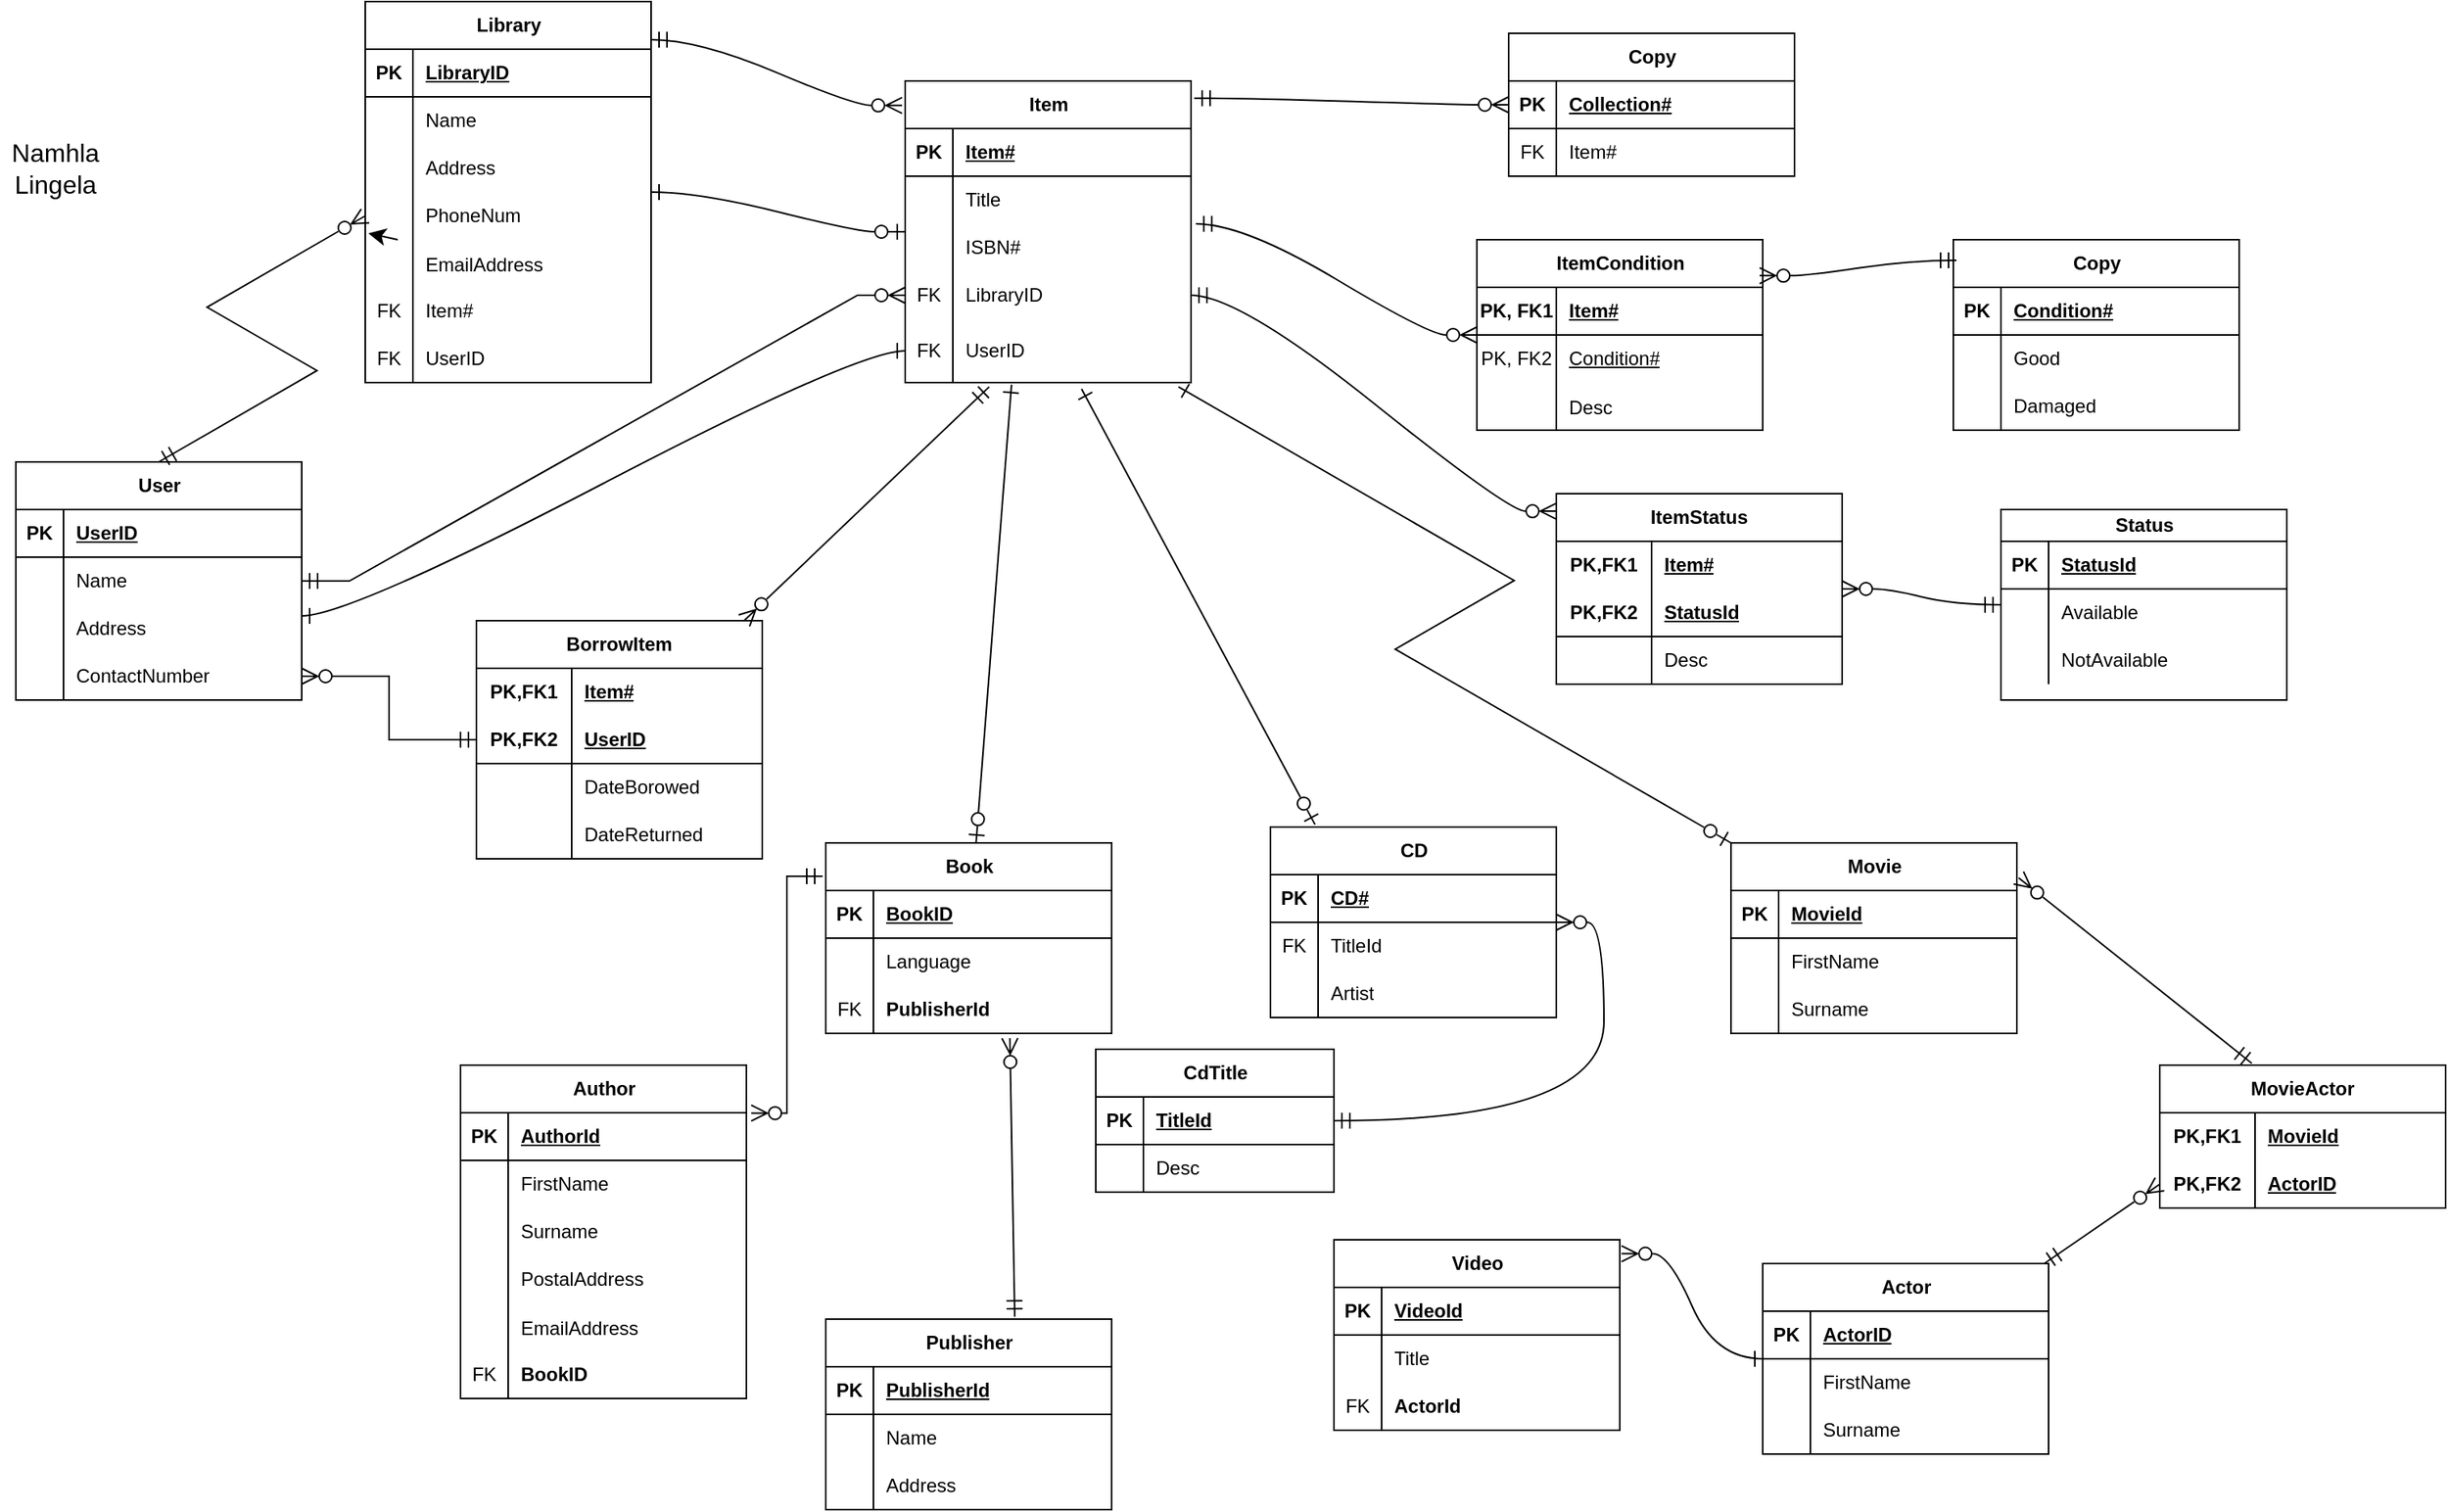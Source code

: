 <mxfile version="24.4.0" type="github">
  <diagram id="R2lEEEUBdFMjLlhIrx00" name="Page-1">
    <mxGraphModel dx="1434" dy="830" grid="1" gridSize="10" guides="1" tooltips="1" connect="1" arrows="1" fold="1" page="1" pageScale="1" pageWidth="3300" pageHeight="4681" math="0" shadow="0" extFonts="Permanent Marker^https://fonts.googleapis.com/css?family=Permanent+Marker">
      <root>
        <mxCell id="0" />
        <mxCell id="1" parent="0" />
        <mxCell id="y1wxSQjo68bX_hoGvX7W-1" value="Library" style="shape=table;startSize=30;container=1;collapsible=1;childLayout=tableLayout;fixedRows=1;rowLines=0;fontStyle=1;align=center;resizeLast=1;html=1;" vertex="1" parent="1">
          <mxGeometry x="280" y="20" width="180" height="240" as="geometry" />
        </mxCell>
        <mxCell id="y1wxSQjo68bX_hoGvX7W-2" value="" style="shape=tableRow;horizontal=0;startSize=0;swimlaneHead=0;swimlaneBody=0;fillColor=none;collapsible=0;dropTarget=0;points=[[0,0.5],[1,0.5]];portConstraint=eastwest;top=0;left=0;right=0;bottom=1;" vertex="1" parent="y1wxSQjo68bX_hoGvX7W-1">
          <mxGeometry y="30" width="180" height="30" as="geometry" />
        </mxCell>
        <mxCell id="y1wxSQjo68bX_hoGvX7W-3" value="PK" style="shape=partialRectangle;connectable=0;fillColor=none;top=0;left=0;bottom=0;right=0;fontStyle=1;overflow=hidden;whiteSpace=wrap;html=1;" vertex="1" parent="y1wxSQjo68bX_hoGvX7W-2">
          <mxGeometry width="30" height="30" as="geometry">
            <mxRectangle width="30" height="30" as="alternateBounds" />
          </mxGeometry>
        </mxCell>
        <mxCell id="y1wxSQjo68bX_hoGvX7W-4" value="LibraryID" style="shape=partialRectangle;connectable=0;fillColor=none;top=0;left=0;bottom=0;right=0;align=left;spacingLeft=6;fontStyle=5;overflow=hidden;whiteSpace=wrap;html=1;" vertex="1" parent="y1wxSQjo68bX_hoGvX7W-2">
          <mxGeometry x="30" width="150" height="30" as="geometry">
            <mxRectangle width="150" height="30" as="alternateBounds" />
          </mxGeometry>
        </mxCell>
        <mxCell id="y1wxSQjo68bX_hoGvX7W-5" value="" style="shape=tableRow;horizontal=0;startSize=0;swimlaneHead=0;swimlaneBody=0;fillColor=none;collapsible=0;dropTarget=0;points=[[0,0.5],[1,0.5]];portConstraint=eastwest;top=0;left=0;right=0;bottom=0;" vertex="1" parent="y1wxSQjo68bX_hoGvX7W-1">
          <mxGeometry y="60" width="180" height="30" as="geometry" />
        </mxCell>
        <mxCell id="y1wxSQjo68bX_hoGvX7W-6" value="" style="shape=partialRectangle;connectable=0;fillColor=none;top=0;left=0;bottom=0;right=0;editable=1;overflow=hidden;whiteSpace=wrap;html=1;" vertex="1" parent="y1wxSQjo68bX_hoGvX7W-5">
          <mxGeometry width="30" height="30" as="geometry">
            <mxRectangle width="30" height="30" as="alternateBounds" />
          </mxGeometry>
        </mxCell>
        <mxCell id="y1wxSQjo68bX_hoGvX7W-7" value="Name" style="shape=partialRectangle;connectable=0;fillColor=none;top=0;left=0;bottom=0;right=0;align=left;spacingLeft=6;overflow=hidden;whiteSpace=wrap;html=1;" vertex="1" parent="y1wxSQjo68bX_hoGvX7W-5">
          <mxGeometry x="30" width="150" height="30" as="geometry">
            <mxRectangle width="150" height="30" as="alternateBounds" />
          </mxGeometry>
        </mxCell>
        <mxCell id="y1wxSQjo68bX_hoGvX7W-8" value="" style="shape=tableRow;horizontal=0;startSize=0;swimlaneHead=0;swimlaneBody=0;fillColor=none;collapsible=0;dropTarget=0;points=[[0,0.5],[1,0.5]];portConstraint=eastwest;top=0;left=0;right=0;bottom=0;" vertex="1" parent="y1wxSQjo68bX_hoGvX7W-1">
          <mxGeometry y="90" width="180" height="30" as="geometry" />
        </mxCell>
        <mxCell id="y1wxSQjo68bX_hoGvX7W-9" value="" style="shape=partialRectangle;connectable=0;fillColor=none;top=0;left=0;bottom=0;right=0;editable=1;overflow=hidden;whiteSpace=wrap;html=1;" vertex="1" parent="y1wxSQjo68bX_hoGvX7W-8">
          <mxGeometry width="30" height="30" as="geometry">
            <mxRectangle width="30" height="30" as="alternateBounds" />
          </mxGeometry>
        </mxCell>
        <mxCell id="y1wxSQjo68bX_hoGvX7W-10" value="Address" style="shape=partialRectangle;connectable=0;fillColor=none;top=0;left=0;bottom=0;right=0;align=left;spacingLeft=6;overflow=hidden;whiteSpace=wrap;html=1;" vertex="1" parent="y1wxSQjo68bX_hoGvX7W-8">
          <mxGeometry x="30" width="150" height="30" as="geometry">
            <mxRectangle width="150" height="30" as="alternateBounds" />
          </mxGeometry>
        </mxCell>
        <mxCell id="y1wxSQjo68bX_hoGvX7W-11" value="" style="shape=tableRow;horizontal=0;startSize=0;swimlaneHead=0;swimlaneBody=0;fillColor=none;collapsible=0;dropTarget=0;points=[[0,0.5],[1,0.5]];portConstraint=eastwest;top=0;left=0;right=0;bottom=0;" vertex="1" parent="y1wxSQjo68bX_hoGvX7W-1">
          <mxGeometry y="120" width="180" height="30" as="geometry" />
        </mxCell>
        <mxCell id="y1wxSQjo68bX_hoGvX7W-12" value="" style="shape=partialRectangle;connectable=0;fillColor=none;top=0;left=0;bottom=0;right=0;editable=1;overflow=hidden;whiteSpace=wrap;html=1;" vertex="1" parent="y1wxSQjo68bX_hoGvX7W-11">
          <mxGeometry width="30" height="30" as="geometry">
            <mxRectangle width="30" height="30" as="alternateBounds" />
          </mxGeometry>
        </mxCell>
        <mxCell id="y1wxSQjo68bX_hoGvX7W-13" value="PhoneNum" style="shape=partialRectangle;connectable=0;fillColor=none;top=0;left=0;bottom=0;right=0;align=left;spacingLeft=6;overflow=hidden;whiteSpace=wrap;html=1;" vertex="1" parent="y1wxSQjo68bX_hoGvX7W-11">
          <mxGeometry x="30" width="150" height="30" as="geometry">
            <mxRectangle width="150" height="30" as="alternateBounds" />
          </mxGeometry>
        </mxCell>
        <mxCell id="y1wxSQjo68bX_hoGvX7W-14" value="" style="shape=tableRow;horizontal=0;startSize=0;swimlaneHead=0;swimlaneBody=0;fillColor=none;collapsible=0;dropTarget=0;points=[[0,0.5],[1,0.5]];portConstraint=eastwest;top=0;left=0;right=0;bottom=0;" vertex="1" parent="y1wxSQjo68bX_hoGvX7W-1">
          <mxGeometry y="150" width="180" height="30" as="geometry" />
        </mxCell>
        <mxCell id="y1wxSQjo68bX_hoGvX7W-15" value="" style="shape=partialRectangle;connectable=0;fillColor=none;top=0;left=0;bottom=0;right=0;editable=1;overflow=hidden;" vertex="1" parent="y1wxSQjo68bX_hoGvX7W-14">
          <mxGeometry width="30" height="30" as="geometry">
            <mxRectangle width="30" height="30" as="alternateBounds" />
          </mxGeometry>
        </mxCell>
        <mxCell id="y1wxSQjo68bX_hoGvX7W-16" value="EmailAddress" style="shape=partialRectangle;connectable=0;fillColor=none;top=0;left=0;bottom=0;right=0;align=left;spacingLeft=6;overflow=hidden;" vertex="1" parent="y1wxSQjo68bX_hoGvX7W-14">
          <mxGeometry x="30" width="150" height="30" as="geometry">
            <mxRectangle width="150" height="30" as="alternateBounds" />
          </mxGeometry>
        </mxCell>
        <mxCell id="y1wxSQjo68bX_hoGvX7W-17" value="" style="shape=tableRow;horizontal=0;startSize=0;swimlaneHead=0;swimlaneBody=0;fillColor=none;collapsible=0;dropTarget=0;points=[[0,0.5],[1,0.5]];portConstraint=eastwest;top=0;left=0;right=0;bottom=0;" vertex="1" parent="y1wxSQjo68bX_hoGvX7W-1">
          <mxGeometry y="180" width="180" height="30" as="geometry" />
        </mxCell>
        <mxCell id="y1wxSQjo68bX_hoGvX7W-18" value="FK" style="shape=partialRectangle;connectable=0;fillColor=none;top=0;left=0;bottom=0;right=0;fontStyle=0;overflow=hidden;whiteSpace=wrap;html=1;" vertex="1" parent="y1wxSQjo68bX_hoGvX7W-17">
          <mxGeometry width="30" height="30" as="geometry">
            <mxRectangle width="30" height="30" as="alternateBounds" />
          </mxGeometry>
        </mxCell>
        <mxCell id="y1wxSQjo68bX_hoGvX7W-19" value="Item#" style="shape=partialRectangle;connectable=0;fillColor=none;top=0;left=0;bottom=0;right=0;align=left;spacingLeft=6;fontStyle=0;overflow=hidden;whiteSpace=wrap;html=1;" vertex="1" parent="y1wxSQjo68bX_hoGvX7W-17">
          <mxGeometry x="30" width="150" height="30" as="geometry">
            <mxRectangle width="150" height="30" as="alternateBounds" />
          </mxGeometry>
        </mxCell>
        <mxCell id="y1wxSQjo68bX_hoGvX7W-290" style="edgeStyle=none;curved=1;rounded=0;orthogonalLoop=1;jettySize=auto;html=1;entryX=0.011;entryY=-0.133;entryDx=0;entryDy=0;entryPerimeter=0;fontSize=12;startSize=8;endSize=8;" edge="1" parent="y1wxSQjo68bX_hoGvX7W-1" source="y1wxSQjo68bX_hoGvX7W-14" target="y1wxSQjo68bX_hoGvX7W-14">
          <mxGeometry relative="1" as="geometry" />
        </mxCell>
        <mxCell id="y1wxSQjo68bX_hoGvX7W-291" value="" style="shape=tableRow;horizontal=0;startSize=0;swimlaneHead=0;swimlaneBody=0;fillColor=none;collapsible=0;dropTarget=0;points=[[0,0.5],[1,0.5]];portConstraint=eastwest;top=0;left=0;right=0;bottom=0;" vertex="1" parent="y1wxSQjo68bX_hoGvX7W-1">
          <mxGeometry y="210" width="180" height="30" as="geometry" />
        </mxCell>
        <mxCell id="y1wxSQjo68bX_hoGvX7W-292" value="FK" style="shape=partialRectangle;connectable=0;fillColor=none;top=0;left=0;bottom=0;right=0;fontStyle=0;overflow=hidden;whiteSpace=wrap;html=1;" vertex="1" parent="y1wxSQjo68bX_hoGvX7W-291">
          <mxGeometry width="30" height="30" as="geometry">
            <mxRectangle width="30" height="30" as="alternateBounds" />
          </mxGeometry>
        </mxCell>
        <mxCell id="y1wxSQjo68bX_hoGvX7W-293" value="UserID" style="shape=partialRectangle;connectable=0;fillColor=none;top=0;left=0;bottom=0;right=0;align=left;spacingLeft=6;fontStyle=0;overflow=hidden;whiteSpace=wrap;html=1;" vertex="1" parent="y1wxSQjo68bX_hoGvX7W-291">
          <mxGeometry x="30" width="150" height="30" as="geometry">
            <mxRectangle width="150" height="30" as="alternateBounds" />
          </mxGeometry>
        </mxCell>
        <mxCell id="y1wxSQjo68bX_hoGvX7W-20" value="Item" style="shape=table;startSize=30;container=1;collapsible=1;childLayout=tableLayout;fixedRows=1;rowLines=0;fontStyle=1;align=center;resizeLast=1;html=1;" vertex="1" parent="1">
          <mxGeometry x="620" y="70" width="180" height="190" as="geometry" />
        </mxCell>
        <mxCell id="y1wxSQjo68bX_hoGvX7W-21" value="" style="shape=tableRow;horizontal=0;startSize=0;swimlaneHead=0;swimlaneBody=0;fillColor=none;collapsible=0;dropTarget=0;points=[[0,0.5],[1,0.5]];portConstraint=eastwest;top=0;left=0;right=0;bottom=1;" vertex="1" parent="y1wxSQjo68bX_hoGvX7W-20">
          <mxGeometry y="30" width="180" height="30" as="geometry" />
        </mxCell>
        <mxCell id="y1wxSQjo68bX_hoGvX7W-22" value="PK" style="shape=partialRectangle;connectable=0;fillColor=none;top=0;left=0;bottom=0;right=0;fontStyle=1;overflow=hidden;whiteSpace=wrap;html=1;" vertex="1" parent="y1wxSQjo68bX_hoGvX7W-21">
          <mxGeometry width="30" height="30" as="geometry">
            <mxRectangle width="30" height="30" as="alternateBounds" />
          </mxGeometry>
        </mxCell>
        <mxCell id="y1wxSQjo68bX_hoGvX7W-23" value="Item#" style="shape=partialRectangle;connectable=0;fillColor=none;top=0;left=0;bottom=0;right=0;align=left;spacingLeft=6;fontStyle=5;overflow=hidden;whiteSpace=wrap;html=1;" vertex="1" parent="y1wxSQjo68bX_hoGvX7W-21">
          <mxGeometry x="30" width="150" height="30" as="geometry">
            <mxRectangle width="150" height="30" as="alternateBounds" />
          </mxGeometry>
        </mxCell>
        <mxCell id="y1wxSQjo68bX_hoGvX7W-24" value="" style="shape=tableRow;horizontal=0;startSize=0;swimlaneHead=0;swimlaneBody=0;fillColor=none;collapsible=0;dropTarget=0;points=[[0,0.5],[1,0.5]];portConstraint=eastwest;top=0;left=0;right=0;bottom=0;" vertex="1" parent="y1wxSQjo68bX_hoGvX7W-20">
          <mxGeometry y="60" width="180" height="30" as="geometry" />
        </mxCell>
        <mxCell id="y1wxSQjo68bX_hoGvX7W-25" value="" style="shape=partialRectangle;connectable=0;fillColor=none;top=0;left=0;bottom=0;right=0;editable=1;overflow=hidden;whiteSpace=wrap;html=1;" vertex="1" parent="y1wxSQjo68bX_hoGvX7W-24">
          <mxGeometry width="30" height="30" as="geometry">
            <mxRectangle width="30" height="30" as="alternateBounds" />
          </mxGeometry>
        </mxCell>
        <mxCell id="y1wxSQjo68bX_hoGvX7W-26" value="Title" style="shape=partialRectangle;connectable=0;fillColor=none;top=0;left=0;bottom=0;right=0;align=left;spacingLeft=6;overflow=hidden;whiteSpace=wrap;html=1;" vertex="1" parent="y1wxSQjo68bX_hoGvX7W-24">
          <mxGeometry x="30" width="150" height="30" as="geometry">
            <mxRectangle width="150" height="30" as="alternateBounds" />
          </mxGeometry>
        </mxCell>
        <mxCell id="y1wxSQjo68bX_hoGvX7W-27" value="" style="shape=tableRow;horizontal=0;startSize=0;swimlaneHead=0;swimlaneBody=0;fillColor=none;collapsible=0;dropTarget=0;points=[[0,0.5],[1,0.5]];portConstraint=eastwest;top=0;left=0;right=0;bottom=0;" vertex="1" parent="y1wxSQjo68bX_hoGvX7W-20">
          <mxGeometry y="90" width="180" height="30" as="geometry" />
        </mxCell>
        <mxCell id="y1wxSQjo68bX_hoGvX7W-28" value="" style="shape=partialRectangle;connectable=0;fillColor=none;top=0;left=0;bottom=0;right=0;editable=1;overflow=hidden;whiteSpace=wrap;html=1;" vertex="1" parent="y1wxSQjo68bX_hoGvX7W-27">
          <mxGeometry width="30" height="30" as="geometry">
            <mxRectangle width="30" height="30" as="alternateBounds" />
          </mxGeometry>
        </mxCell>
        <mxCell id="y1wxSQjo68bX_hoGvX7W-29" value="ISBN#" style="shape=partialRectangle;connectable=0;fillColor=none;top=0;left=0;bottom=0;right=0;align=left;spacingLeft=6;overflow=hidden;whiteSpace=wrap;html=1;" vertex="1" parent="y1wxSQjo68bX_hoGvX7W-27">
          <mxGeometry x="30" width="150" height="30" as="geometry">
            <mxRectangle width="150" height="30" as="alternateBounds" />
          </mxGeometry>
        </mxCell>
        <mxCell id="y1wxSQjo68bX_hoGvX7W-33" value="" style="shape=tableRow;horizontal=0;startSize=0;swimlaneHead=0;swimlaneBody=0;fillColor=none;collapsible=0;dropTarget=0;points=[[0,0.5],[1,0.5]];portConstraint=eastwest;top=0;left=0;right=0;bottom=0;" vertex="1" parent="y1wxSQjo68bX_hoGvX7W-20">
          <mxGeometry y="120" width="180" height="30" as="geometry" />
        </mxCell>
        <mxCell id="y1wxSQjo68bX_hoGvX7W-34" value="FK" style="shape=partialRectangle;connectable=0;fillColor=none;top=0;left=0;bottom=0;right=0;fontStyle=0;overflow=hidden;whiteSpace=wrap;html=1;" vertex="1" parent="y1wxSQjo68bX_hoGvX7W-33">
          <mxGeometry width="30" height="30" as="geometry">
            <mxRectangle width="30" height="30" as="alternateBounds" />
          </mxGeometry>
        </mxCell>
        <mxCell id="y1wxSQjo68bX_hoGvX7W-35" value="LibraryID" style="shape=partialRectangle;connectable=0;fillColor=none;top=0;left=0;bottom=0;right=0;align=left;spacingLeft=6;fontStyle=0;overflow=hidden;whiteSpace=wrap;html=1;" vertex="1" parent="y1wxSQjo68bX_hoGvX7W-33">
          <mxGeometry x="30" width="150" height="30" as="geometry">
            <mxRectangle width="150" height="30" as="alternateBounds" />
          </mxGeometry>
        </mxCell>
        <mxCell id="y1wxSQjo68bX_hoGvX7W-286" value="" style="shape=tableRow;horizontal=0;startSize=0;swimlaneHead=0;swimlaneBody=0;fillColor=none;collapsible=0;dropTarget=0;points=[[0,0.5],[1,0.5]];portConstraint=eastwest;top=0;left=0;right=0;bottom=0;" vertex="1" parent="y1wxSQjo68bX_hoGvX7W-20">
          <mxGeometry y="150" width="180" height="40" as="geometry" />
        </mxCell>
        <mxCell id="y1wxSQjo68bX_hoGvX7W-287" value="FK" style="shape=partialRectangle;connectable=0;fillColor=none;top=0;left=0;bottom=0;right=0;fontStyle=0;overflow=hidden;whiteSpace=wrap;html=1;" vertex="1" parent="y1wxSQjo68bX_hoGvX7W-286">
          <mxGeometry width="30" height="40" as="geometry">
            <mxRectangle width="30" height="40" as="alternateBounds" />
          </mxGeometry>
        </mxCell>
        <mxCell id="y1wxSQjo68bX_hoGvX7W-288" value="UserID" style="shape=partialRectangle;connectable=0;fillColor=none;top=0;left=0;bottom=0;right=0;align=left;spacingLeft=6;fontStyle=0;overflow=hidden;whiteSpace=wrap;html=1;" vertex="1" parent="y1wxSQjo68bX_hoGvX7W-286">
          <mxGeometry x="30" width="150" height="40" as="geometry">
            <mxRectangle width="150" height="40" as="alternateBounds" />
          </mxGeometry>
        </mxCell>
        <mxCell id="y1wxSQjo68bX_hoGvX7W-40" value="Copy" style="shape=table;startSize=30;container=1;collapsible=1;childLayout=tableLayout;fixedRows=1;rowLines=0;fontStyle=1;align=center;resizeLast=1;html=1;" vertex="1" parent="1">
          <mxGeometry x="1000" y="40" width="180" height="90" as="geometry" />
        </mxCell>
        <mxCell id="y1wxSQjo68bX_hoGvX7W-41" value="" style="shape=tableRow;horizontal=0;startSize=0;swimlaneHead=0;swimlaneBody=0;fillColor=none;collapsible=0;dropTarget=0;points=[[0,0.5],[1,0.5]];portConstraint=eastwest;top=0;left=0;right=0;bottom=1;" vertex="1" parent="y1wxSQjo68bX_hoGvX7W-40">
          <mxGeometry y="30" width="180" height="30" as="geometry" />
        </mxCell>
        <mxCell id="y1wxSQjo68bX_hoGvX7W-42" value="PK" style="shape=partialRectangle;connectable=0;fillColor=none;top=0;left=0;bottom=0;right=0;fontStyle=1;overflow=hidden;whiteSpace=wrap;html=1;" vertex="1" parent="y1wxSQjo68bX_hoGvX7W-41">
          <mxGeometry width="30" height="30" as="geometry">
            <mxRectangle width="30" height="30" as="alternateBounds" />
          </mxGeometry>
        </mxCell>
        <mxCell id="y1wxSQjo68bX_hoGvX7W-43" value="Collection#" style="shape=partialRectangle;connectable=0;fillColor=none;top=0;left=0;bottom=0;right=0;align=left;spacingLeft=6;fontStyle=5;overflow=hidden;whiteSpace=wrap;html=1;" vertex="1" parent="y1wxSQjo68bX_hoGvX7W-41">
          <mxGeometry x="30" width="150" height="30" as="geometry">
            <mxRectangle width="150" height="30" as="alternateBounds" />
          </mxGeometry>
        </mxCell>
        <mxCell id="y1wxSQjo68bX_hoGvX7W-44" value="" style="shape=tableRow;horizontal=0;startSize=0;swimlaneHead=0;swimlaneBody=0;fillColor=none;collapsible=0;dropTarget=0;points=[[0,0.5],[1,0.5]];portConstraint=eastwest;top=0;left=0;right=0;bottom=0;" vertex="1" parent="y1wxSQjo68bX_hoGvX7W-40">
          <mxGeometry y="60" width="180" height="30" as="geometry" />
        </mxCell>
        <mxCell id="y1wxSQjo68bX_hoGvX7W-45" value="FK" style="shape=partialRectangle;connectable=0;fillColor=none;top=0;left=0;bottom=0;right=0;editable=1;overflow=hidden;whiteSpace=wrap;html=1;" vertex="1" parent="y1wxSQjo68bX_hoGvX7W-44">
          <mxGeometry width="30" height="30" as="geometry">
            <mxRectangle width="30" height="30" as="alternateBounds" />
          </mxGeometry>
        </mxCell>
        <mxCell id="y1wxSQjo68bX_hoGvX7W-46" value="Item#" style="shape=partialRectangle;connectable=0;fillColor=none;top=0;left=0;bottom=0;right=0;align=left;spacingLeft=6;overflow=hidden;whiteSpace=wrap;html=1;" vertex="1" parent="y1wxSQjo68bX_hoGvX7W-44">
          <mxGeometry x="30" width="150" height="30" as="geometry">
            <mxRectangle width="150" height="30" as="alternateBounds" />
          </mxGeometry>
        </mxCell>
        <mxCell id="y1wxSQjo68bX_hoGvX7W-53" value="" style="edgeStyle=entityRelationEdgeStyle;fontSize=12;html=1;endArrow=ERzeroToMany;endFill=0;rounded=0;startSize=8;endSize=8;curved=1;exitX=1;exitY=0.1;exitDx=0;exitDy=0;exitPerimeter=0;entryX=-0.011;entryY=0.081;entryDx=0;entryDy=0;entryPerimeter=0;startArrow=ERmandOne;startFill=0;" edge="1" parent="1" source="y1wxSQjo68bX_hoGvX7W-1" target="y1wxSQjo68bX_hoGvX7W-20">
          <mxGeometry width="100" height="100" relative="1" as="geometry">
            <mxPoint x="860" y="480" as="sourcePoint" />
            <mxPoint x="960" y="380" as="targetPoint" />
          </mxGeometry>
        </mxCell>
        <mxCell id="y1wxSQjo68bX_hoGvX7W-54" value="" style="edgeStyle=entityRelationEdgeStyle;fontSize=12;html=1;endArrow=ERzeroToOne;endFill=0;rounded=0;startSize=8;endSize=8;curved=1;startArrow=ERone;startFill=0;" edge="1" parent="1" source="y1wxSQjo68bX_hoGvX7W-1" target="y1wxSQjo68bX_hoGvX7W-20">
          <mxGeometry width="100" height="100" relative="1" as="geometry">
            <mxPoint x="850" y="420" as="sourcePoint" />
            <mxPoint x="960" y="320" as="targetPoint" />
          </mxGeometry>
        </mxCell>
        <mxCell id="y1wxSQjo68bX_hoGvX7W-55" value="" style="edgeStyle=entityRelationEdgeStyle;fontSize=12;html=1;endArrow=ERzeroToMany;endFill=0;rounded=0;startSize=8;endSize=8;curved=1;exitX=1.011;exitY=0.057;exitDx=0;exitDy=0;exitPerimeter=0;startArrow=ERmandOne;startFill=0;" edge="1" parent="1" source="y1wxSQjo68bX_hoGvX7W-20" target="y1wxSQjo68bX_hoGvX7W-40">
          <mxGeometry width="100" height="100" relative="1" as="geometry">
            <mxPoint x="860" y="420" as="sourcePoint" />
            <mxPoint x="960" y="320" as="targetPoint" />
          </mxGeometry>
        </mxCell>
        <mxCell id="y1wxSQjo68bX_hoGvX7W-56" value="ItemCondition" style="shape=table;startSize=30;container=1;collapsible=1;childLayout=tableLayout;fixedRows=1;rowLines=0;fontStyle=1;align=center;resizeLast=1;html=1;" vertex="1" parent="1">
          <mxGeometry x="980" y="170" width="180" height="120" as="geometry" />
        </mxCell>
        <mxCell id="y1wxSQjo68bX_hoGvX7W-57" value="" style="shape=tableRow;horizontal=0;startSize=0;swimlaneHead=0;swimlaneBody=0;fillColor=none;collapsible=0;dropTarget=0;points=[[0,0.5],[1,0.5]];portConstraint=eastwest;top=0;left=0;right=0;bottom=1;" vertex="1" parent="y1wxSQjo68bX_hoGvX7W-56">
          <mxGeometry y="30" width="180" height="30" as="geometry" />
        </mxCell>
        <mxCell id="y1wxSQjo68bX_hoGvX7W-58" value="PK, FK1" style="shape=partialRectangle;connectable=0;fillColor=none;top=0;left=0;bottom=0;right=0;fontStyle=1;overflow=hidden;whiteSpace=wrap;html=1;" vertex="1" parent="y1wxSQjo68bX_hoGvX7W-57">
          <mxGeometry width="50" height="30" as="geometry">
            <mxRectangle width="50" height="30" as="alternateBounds" />
          </mxGeometry>
        </mxCell>
        <mxCell id="y1wxSQjo68bX_hoGvX7W-59" value="Item#" style="shape=partialRectangle;connectable=0;fillColor=none;top=0;left=0;bottom=0;right=0;align=left;spacingLeft=6;fontStyle=5;overflow=hidden;whiteSpace=wrap;html=1;" vertex="1" parent="y1wxSQjo68bX_hoGvX7W-57">
          <mxGeometry x="50" width="130" height="30" as="geometry">
            <mxRectangle width="130" height="30" as="alternateBounds" />
          </mxGeometry>
        </mxCell>
        <mxCell id="y1wxSQjo68bX_hoGvX7W-60" value="" style="shape=tableRow;horizontal=0;startSize=0;swimlaneHead=0;swimlaneBody=0;fillColor=none;collapsible=0;dropTarget=0;points=[[0,0.5],[1,0.5]];portConstraint=eastwest;top=0;left=0;right=0;bottom=0;" vertex="1" parent="y1wxSQjo68bX_hoGvX7W-56">
          <mxGeometry y="60" width="180" height="30" as="geometry" />
        </mxCell>
        <mxCell id="y1wxSQjo68bX_hoGvX7W-61" value="PK, FK2" style="shape=partialRectangle;connectable=0;fillColor=none;top=0;left=0;bottom=0;right=0;editable=1;overflow=hidden;whiteSpace=wrap;html=1;" vertex="1" parent="y1wxSQjo68bX_hoGvX7W-60">
          <mxGeometry width="50" height="30" as="geometry">
            <mxRectangle width="50" height="30" as="alternateBounds" />
          </mxGeometry>
        </mxCell>
        <mxCell id="y1wxSQjo68bX_hoGvX7W-62" value="&lt;u&gt;Condition#&lt;/u&gt;" style="shape=partialRectangle;connectable=0;fillColor=none;top=0;left=0;bottom=0;right=0;align=left;spacingLeft=6;overflow=hidden;whiteSpace=wrap;html=1;" vertex="1" parent="y1wxSQjo68bX_hoGvX7W-60">
          <mxGeometry x="50" width="130" height="30" as="geometry">
            <mxRectangle width="130" height="30" as="alternateBounds" />
          </mxGeometry>
        </mxCell>
        <mxCell id="y1wxSQjo68bX_hoGvX7W-111" value="" style="shape=tableRow;horizontal=0;startSize=0;swimlaneHead=0;swimlaneBody=0;fillColor=none;collapsible=0;dropTarget=0;points=[[0,0.5],[1,0.5]];portConstraint=eastwest;top=0;left=0;right=0;bottom=0;" vertex="1" parent="y1wxSQjo68bX_hoGvX7W-56">
          <mxGeometry y="90" width="180" height="30" as="geometry" />
        </mxCell>
        <mxCell id="y1wxSQjo68bX_hoGvX7W-112" value="" style="shape=partialRectangle;connectable=0;fillColor=none;top=0;left=0;bottom=0;right=0;editable=1;overflow=hidden;" vertex="1" parent="y1wxSQjo68bX_hoGvX7W-111">
          <mxGeometry width="50" height="30" as="geometry">
            <mxRectangle width="50" height="30" as="alternateBounds" />
          </mxGeometry>
        </mxCell>
        <mxCell id="y1wxSQjo68bX_hoGvX7W-113" value="Desc" style="shape=partialRectangle;connectable=0;fillColor=none;top=0;left=0;bottom=0;right=0;align=left;spacingLeft=6;overflow=hidden;" vertex="1" parent="y1wxSQjo68bX_hoGvX7W-111">
          <mxGeometry x="50" width="130" height="30" as="geometry">
            <mxRectangle width="130" height="30" as="alternateBounds" />
          </mxGeometry>
        </mxCell>
        <mxCell id="y1wxSQjo68bX_hoGvX7W-69" value="" style="edgeStyle=entityRelationEdgeStyle;fontSize=12;html=1;endArrow=ERzeroToMany;endFill=0;rounded=0;startSize=8;endSize=8;curved=1;exitX=1.017;exitY=0;exitDx=0;exitDy=0;exitPerimeter=0;startArrow=ERmandOne;startFill=0;" edge="1" parent="1" source="y1wxSQjo68bX_hoGvX7W-27" target="y1wxSQjo68bX_hoGvX7W-56">
          <mxGeometry width="100" height="100" relative="1" as="geometry">
            <mxPoint x="810" y="90" as="sourcePoint" />
            <mxPoint x="960" y="320" as="targetPoint" />
          </mxGeometry>
        </mxCell>
        <mxCell id="y1wxSQjo68bX_hoGvX7W-70" value="Copy" style="shape=table;startSize=30;container=1;collapsible=1;childLayout=tableLayout;fixedRows=1;rowLines=0;fontStyle=1;align=center;resizeLast=1;html=1;" vertex="1" parent="1">
          <mxGeometry x="1280" y="170" width="180" height="120" as="geometry" />
        </mxCell>
        <mxCell id="y1wxSQjo68bX_hoGvX7W-71" value="" style="shape=tableRow;horizontal=0;startSize=0;swimlaneHead=0;swimlaneBody=0;fillColor=none;collapsible=0;dropTarget=0;points=[[0,0.5],[1,0.5]];portConstraint=eastwest;top=0;left=0;right=0;bottom=1;" vertex="1" parent="y1wxSQjo68bX_hoGvX7W-70">
          <mxGeometry y="30" width="180" height="30" as="geometry" />
        </mxCell>
        <mxCell id="y1wxSQjo68bX_hoGvX7W-72" value="PK" style="shape=partialRectangle;connectable=0;fillColor=none;top=0;left=0;bottom=0;right=0;fontStyle=1;overflow=hidden;whiteSpace=wrap;html=1;" vertex="1" parent="y1wxSQjo68bX_hoGvX7W-71">
          <mxGeometry width="30" height="30" as="geometry">
            <mxRectangle width="30" height="30" as="alternateBounds" />
          </mxGeometry>
        </mxCell>
        <mxCell id="y1wxSQjo68bX_hoGvX7W-73" value="Condition#" style="shape=partialRectangle;connectable=0;fillColor=none;top=0;left=0;bottom=0;right=0;align=left;spacingLeft=6;fontStyle=5;overflow=hidden;whiteSpace=wrap;html=1;" vertex="1" parent="y1wxSQjo68bX_hoGvX7W-71">
          <mxGeometry x="30" width="150" height="30" as="geometry">
            <mxRectangle width="150" height="30" as="alternateBounds" />
          </mxGeometry>
        </mxCell>
        <mxCell id="y1wxSQjo68bX_hoGvX7W-74" value="" style="shape=tableRow;horizontal=0;startSize=0;swimlaneHead=0;swimlaneBody=0;fillColor=none;collapsible=0;dropTarget=0;points=[[0,0.5],[1,0.5]];portConstraint=eastwest;top=0;left=0;right=0;bottom=0;" vertex="1" parent="y1wxSQjo68bX_hoGvX7W-70">
          <mxGeometry y="60" width="180" height="30" as="geometry" />
        </mxCell>
        <mxCell id="y1wxSQjo68bX_hoGvX7W-75" value="" style="shape=partialRectangle;connectable=0;fillColor=none;top=0;left=0;bottom=0;right=0;editable=1;overflow=hidden;whiteSpace=wrap;html=1;" vertex="1" parent="y1wxSQjo68bX_hoGvX7W-74">
          <mxGeometry width="30" height="30" as="geometry">
            <mxRectangle width="30" height="30" as="alternateBounds" />
          </mxGeometry>
        </mxCell>
        <mxCell id="y1wxSQjo68bX_hoGvX7W-76" value="Good" style="shape=partialRectangle;connectable=0;fillColor=none;top=0;left=0;bottom=0;right=0;align=left;spacingLeft=6;overflow=hidden;whiteSpace=wrap;html=1;" vertex="1" parent="y1wxSQjo68bX_hoGvX7W-74">
          <mxGeometry x="30" width="150" height="30" as="geometry">
            <mxRectangle width="150" height="30" as="alternateBounds" />
          </mxGeometry>
        </mxCell>
        <mxCell id="y1wxSQjo68bX_hoGvX7W-77" value="" style="shape=tableRow;horizontal=0;startSize=0;swimlaneHead=0;swimlaneBody=0;fillColor=none;collapsible=0;dropTarget=0;points=[[0,0.5],[1,0.5]];portConstraint=eastwest;top=0;left=0;right=0;bottom=0;" vertex="1" parent="y1wxSQjo68bX_hoGvX7W-70">
          <mxGeometry y="90" width="180" height="30" as="geometry" />
        </mxCell>
        <mxCell id="y1wxSQjo68bX_hoGvX7W-78" value="" style="shape=partialRectangle;connectable=0;fillColor=none;top=0;left=0;bottom=0;right=0;editable=1;overflow=hidden;whiteSpace=wrap;html=1;" vertex="1" parent="y1wxSQjo68bX_hoGvX7W-77">
          <mxGeometry width="30" height="30" as="geometry">
            <mxRectangle width="30" height="30" as="alternateBounds" />
          </mxGeometry>
        </mxCell>
        <mxCell id="y1wxSQjo68bX_hoGvX7W-79" value="Damaged" style="shape=partialRectangle;connectable=0;fillColor=none;top=0;left=0;bottom=0;right=0;align=left;spacingLeft=6;overflow=hidden;whiteSpace=wrap;html=1;" vertex="1" parent="y1wxSQjo68bX_hoGvX7W-77">
          <mxGeometry x="30" width="150" height="30" as="geometry">
            <mxRectangle width="150" height="30" as="alternateBounds" />
          </mxGeometry>
        </mxCell>
        <mxCell id="y1wxSQjo68bX_hoGvX7W-83" value="" style="edgeStyle=entityRelationEdgeStyle;fontSize=12;html=1;endArrow=ERmandOne;endFill=0;rounded=0;startSize=8;endSize=8;curved=1;entryX=0.011;entryY=0.108;entryDx=0;entryDy=0;entryPerimeter=0;exitX=0.989;exitY=0.189;exitDx=0;exitDy=0;exitPerimeter=0;startArrow=ERzeroToMany;startFill=0;" edge="1" parent="1" source="y1wxSQjo68bX_hoGvX7W-56" target="y1wxSQjo68bX_hoGvX7W-70">
          <mxGeometry width="100" height="100" relative="1" as="geometry">
            <mxPoint x="860" y="420" as="sourcePoint" />
            <mxPoint x="960" y="320" as="targetPoint" />
          </mxGeometry>
        </mxCell>
        <mxCell id="y1wxSQjo68bX_hoGvX7W-84" value="Status" style="shape=table;startSize=20;container=1;collapsible=1;childLayout=tableLayout;fixedRows=1;rowLines=0;fontStyle=1;align=center;resizeLast=1;html=1;" vertex="1" parent="1">
          <mxGeometry x="1310" y="340" width="180" height="120" as="geometry" />
        </mxCell>
        <mxCell id="y1wxSQjo68bX_hoGvX7W-85" value="" style="shape=tableRow;horizontal=0;startSize=0;swimlaneHead=0;swimlaneBody=0;fillColor=none;collapsible=0;dropTarget=0;points=[[0,0.5],[1,0.5]];portConstraint=eastwest;top=0;left=0;right=0;bottom=1;" vertex="1" parent="y1wxSQjo68bX_hoGvX7W-84">
          <mxGeometry y="20" width="180" height="30" as="geometry" />
        </mxCell>
        <mxCell id="y1wxSQjo68bX_hoGvX7W-86" value="PK" style="shape=partialRectangle;connectable=0;fillColor=none;top=0;left=0;bottom=0;right=0;fontStyle=1;overflow=hidden;whiteSpace=wrap;html=1;" vertex="1" parent="y1wxSQjo68bX_hoGvX7W-85">
          <mxGeometry width="30" height="30" as="geometry">
            <mxRectangle width="30" height="30" as="alternateBounds" />
          </mxGeometry>
        </mxCell>
        <mxCell id="y1wxSQjo68bX_hoGvX7W-87" value="StatusId" style="shape=partialRectangle;connectable=0;fillColor=none;top=0;left=0;bottom=0;right=0;align=left;spacingLeft=6;fontStyle=5;overflow=hidden;whiteSpace=wrap;html=1;" vertex="1" parent="y1wxSQjo68bX_hoGvX7W-85">
          <mxGeometry x="30" width="150" height="30" as="geometry">
            <mxRectangle width="150" height="30" as="alternateBounds" />
          </mxGeometry>
        </mxCell>
        <mxCell id="y1wxSQjo68bX_hoGvX7W-88" value="" style="shape=tableRow;horizontal=0;startSize=0;swimlaneHead=0;swimlaneBody=0;fillColor=none;collapsible=0;dropTarget=0;points=[[0,0.5],[1,0.5]];portConstraint=eastwest;top=0;left=0;right=0;bottom=0;" vertex="1" parent="y1wxSQjo68bX_hoGvX7W-84">
          <mxGeometry y="50" width="180" height="30" as="geometry" />
        </mxCell>
        <mxCell id="y1wxSQjo68bX_hoGvX7W-89" value="" style="shape=partialRectangle;connectable=0;fillColor=none;top=0;left=0;bottom=0;right=0;editable=1;overflow=hidden;whiteSpace=wrap;html=1;" vertex="1" parent="y1wxSQjo68bX_hoGvX7W-88">
          <mxGeometry width="30" height="30" as="geometry">
            <mxRectangle width="30" height="30" as="alternateBounds" />
          </mxGeometry>
        </mxCell>
        <mxCell id="y1wxSQjo68bX_hoGvX7W-90" value="Available" style="shape=partialRectangle;connectable=0;fillColor=none;top=0;left=0;bottom=0;right=0;align=left;spacingLeft=6;overflow=hidden;whiteSpace=wrap;html=1;" vertex="1" parent="y1wxSQjo68bX_hoGvX7W-88">
          <mxGeometry x="30" width="150" height="30" as="geometry">
            <mxRectangle width="150" height="30" as="alternateBounds" />
          </mxGeometry>
        </mxCell>
        <mxCell id="y1wxSQjo68bX_hoGvX7W-91" value="" style="shape=tableRow;horizontal=0;startSize=0;swimlaneHead=0;swimlaneBody=0;fillColor=none;collapsible=0;dropTarget=0;points=[[0,0.5],[1,0.5]];portConstraint=eastwest;top=0;left=0;right=0;bottom=0;" vertex="1" parent="y1wxSQjo68bX_hoGvX7W-84">
          <mxGeometry y="80" width="180" height="30" as="geometry" />
        </mxCell>
        <mxCell id="y1wxSQjo68bX_hoGvX7W-92" value="" style="shape=partialRectangle;connectable=0;fillColor=none;top=0;left=0;bottom=0;right=0;editable=1;overflow=hidden;whiteSpace=wrap;html=1;" vertex="1" parent="y1wxSQjo68bX_hoGvX7W-91">
          <mxGeometry width="30" height="30" as="geometry">
            <mxRectangle width="30" height="30" as="alternateBounds" />
          </mxGeometry>
        </mxCell>
        <mxCell id="y1wxSQjo68bX_hoGvX7W-93" value="NotAvailable" style="shape=partialRectangle;connectable=0;fillColor=none;top=0;left=0;bottom=0;right=0;align=left;spacingLeft=6;overflow=hidden;whiteSpace=wrap;html=1;" vertex="1" parent="y1wxSQjo68bX_hoGvX7W-91">
          <mxGeometry x="30" width="150" height="30" as="geometry">
            <mxRectangle width="150" height="30" as="alternateBounds" />
          </mxGeometry>
        </mxCell>
        <mxCell id="y1wxSQjo68bX_hoGvX7W-97" value="ItemStatus" style="shape=table;startSize=30;container=1;collapsible=1;childLayout=tableLayout;fixedRows=1;rowLines=0;fontStyle=1;align=center;resizeLast=1;html=1;whiteSpace=wrap;" vertex="1" parent="1">
          <mxGeometry x="1030" y="330" width="180" height="120" as="geometry" />
        </mxCell>
        <mxCell id="y1wxSQjo68bX_hoGvX7W-98" value="" style="shape=tableRow;horizontal=0;startSize=0;swimlaneHead=0;swimlaneBody=0;fillColor=none;collapsible=0;dropTarget=0;points=[[0,0.5],[1,0.5]];portConstraint=eastwest;top=0;left=0;right=0;bottom=0;html=1;" vertex="1" parent="y1wxSQjo68bX_hoGvX7W-97">
          <mxGeometry y="30" width="180" height="30" as="geometry" />
        </mxCell>
        <mxCell id="y1wxSQjo68bX_hoGvX7W-99" value="PK,FK1" style="shape=partialRectangle;connectable=0;fillColor=none;top=0;left=0;bottom=0;right=0;fontStyle=1;overflow=hidden;html=1;whiteSpace=wrap;" vertex="1" parent="y1wxSQjo68bX_hoGvX7W-98">
          <mxGeometry width="60" height="30" as="geometry">
            <mxRectangle width="60" height="30" as="alternateBounds" />
          </mxGeometry>
        </mxCell>
        <mxCell id="y1wxSQjo68bX_hoGvX7W-100" value="Item#" style="shape=partialRectangle;connectable=0;fillColor=none;top=0;left=0;bottom=0;right=0;align=left;spacingLeft=6;fontStyle=5;overflow=hidden;html=1;whiteSpace=wrap;" vertex="1" parent="y1wxSQjo68bX_hoGvX7W-98">
          <mxGeometry x="60" width="120" height="30" as="geometry">
            <mxRectangle width="120" height="30" as="alternateBounds" />
          </mxGeometry>
        </mxCell>
        <mxCell id="y1wxSQjo68bX_hoGvX7W-101" value="" style="shape=tableRow;horizontal=0;startSize=0;swimlaneHead=0;swimlaneBody=0;fillColor=none;collapsible=0;dropTarget=0;points=[[0,0.5],[1,0.5]];portConstraint=eastwest;top=0;left=0;right=0;bottom=1;html=1;" vertex="1" parent="y1wxSQjo68bX_hoGvX7W-97">
          <mxGeometry y="60" width="180" height="30" as="geometry" />
        </mxCell>
        <mxCell id="y1wxSQjo68bX_hoGvX7W-102" value="PK,FK2" style="shape=partialRectangle;connectable=0;fillColor=none;top=0;left=0;bottom=0;right=0;fontStyle=1;overflow=hidden;html=1;whiteSpace=wrap;" vertex="1" parent="y1wxSQjo68bX_hoGvX7W-101">
          <mxGeometry width="60" height="30" as="geometry">
            <mxRectangle width="60" height="30" as="alternateBounds" />
          </mxGeometry>
        </mxCell>
        <mxCell id="y1wxSQjo68bX_hoGvX7W-103" value="StatusId" style="shape=partialRectangle;connectable=0;fillColor=none;top=0;left=0;bottom=0;right=0;align=left;spacingLeft=6;fontStyle=5;overflow=hidden;html=1;whiteSpace=wrap;" vertex="1" parent="y1wxSQjo68bX_hoGvX7W-101">
          <mxGeometry x="60" width="120" height="30" as="geometry">
            <mxRectangle width="120" height="30" as="alternateBounds" />
          </mxGeometry>
        </mxCell>
        <mxCell id="y1wxSQjo68bX_hoGvX7W-104" value="" style="shape=tableRow;horizontal=0;startSize=0;swimlaneHead=0;swimlaneBody=0;fillColor=none;collapsible=0;dropTarget=0;points=[[0,0.5],[1,0.5]];portConstraint=eastwest;top=0;left=0;right=0;bottom=0;html=1;" vertex="1" parent="y1wxSQjo68bX_hoGvX7W-97">
          <mxGeometry y="90" width="180" height="30" as="geometry" />
        </mxCell>
        <mxCell id="y1wxSQjo68bX_hoGvX7W-105" value="" style="shape=partialRectangle;connectable=0;fillColor=none;top=0;left=0;bottom=0;right=0;editable=1;overflow=hidden;html=1;whiteSpace=wrap;" vertex="1" parent="y1wxSQjo68bX_hoGvX7W-104">
          <mxGeometry width="60" height="30" as="geometry">
            <mxRectangle width="60" height="30" as="alternateBounds" />
          </mxGeometry>
        </mxCell>
        <mxCell id="y1wxSQjo68bX_hoGvX7W-106" value="Desc" style="shape=partialRectangle;connectable=0;fillColor=none;top=0;left=0;bottom=0;right=0;align=left;spacingLeft=6;overflow=hidden;html=1;whiteSpace=wrap;" vertex="1" parent="y1wxSQjo68bX_hoGvX7W-104">
          <mxGeometry x="60" width="120" height="30" as="geometry">
            <mxRectangle width="120" height="30" as="alternateBounds" />
          </mxGeometry>
        </mxCell>
        <mxCell id="y1wxSQjo68bX_hoGvX7W-114" value="Book" style="shape=table;startSize=30;container=1;collapsible=1;childLayout=tableLayout;fixedRows=1;rowLines=0;fontStyle=1;align=center;resizeLast=1;html=1;" vertex="1" parent="1">
          <mxGeometry x="570" y="550" width="180" height="120" as="geometry" />
        </mxCell>
        <mxCell id="y1wxSQjo68bX_hoGvX7W-115" value="" style="shape=tableRow;horizontal=0;startSize=0;swimlaneHead=0;swimlaneBody=0;fillColor=none;collapsible=0;dropTarget=0;points=[[0,0.5],[1,0.5]];portConstraint=eastwest;top=0;left=0;right=0;bottom=1;" vertex="1" parent="y1wxSQjo68bX_hoGvX7W-114">
          <mxGeometry y="30" width="180" height="30" as="geometry" />
        </mxCell>
        <mxCell id="y1wxSQjo68bX_hoGvX7W-116" value="PK" style="shape=partialRectangle;connectable=0;fillColor=none;top=0;left=0;bottom=0;right=0;fontStyle=1;overflow=hidden;whiteSpace=wrap;html=1;" vertex="1" parent="y1wxSQjo68bX_hoGvX7W-115">
          <mxGeometry width="30" height="30" as="geometry">
            <mxRectangle width="30" height="30" as="alternateBounds" />
          </mxGeometry>
        </mxCell>
        <mxCell id="y1wxSQjo68bX_hoGvX7W-117" value="BookID" style="shape=partialRectangle;connectable=0;fillColor=none;top=0;left=0;bottom=0;right=0;align=left;spacingLeft=6;fontStyle=5;overflow=hidden;whiteSpace=wrap;html=1;" vertex="1" parent="y1wxSQjo68bX_hoGvX7W-115">
          <mxGeometry x="30" width="150" height="30" as="geometry">
            <mxRectangle width="150" height="30" as="alternateBounds" />
          </mxGeometry>
        </mxCell>
        <mxCell id="y1wxSQjo68bX_hoGvX7W-118" value="" style="shape=tableRow;horizontal=0;startSize=0;swimlaneHead=0;swimlaneBody=0;fillColor=none;collapsible=0;dropTarget=0;points=[[0,0.5],[1,0.5]];portConstraint=eastwest;top=0;left=0;right=0;bottom=0;" vertex="1" parent="y1wxSQjo68bX_hoGvX7W-114">
          <mxGeometry y="60" width="180" height="30" as="geometry" />
        </mxCell>
        <mxCell id="y1wxSQjo68bX_hoGvX7W-119" value="" style="shape=partialRectangle;connectable=0;fillColor=none;top=0;left=0;bottom=0;right=0;editable=1;overflow=hidden;whiteSpace=wrap;html=1;" vertex="1" parent="y1wxSQjo68bX_hoGvX7W-118">
          <mxGeometry width="30" height="30" as="geometry">
            <mxRectangle width="30" height="30" as="alternateBounds" />
          </mxGeometry>
        </mxCell>
        <mxCell id="y1wxSQjo68bX_hoGvX7W-120" value="Language" style="shape=partialRectangle;connectable=0;fillColor=none;top=0;left=0;bottom=0;right=0;align=left;spacingLeft=6;overflow=hidden;whiteSpace=wrap;html=1;" vertex="1" parent="y1wxSQjo68bX_hoGvX7W-118">
          <mxGeometry x="30" width="150" height="30" as="geometry">
            <mxRectangle width="150" height="30" as="alternateBounds" />
          </mxGeometry>
        </mxCell>
        <mxCell id="y1wxSQjo68bX_hoGvX7W-124" value="" style="shape=tableRow;horizontal=0;startSize=0;swimlaneHead=0;swimlaneBody=0;fillColor=none;collapsible=0;dropTarget=0;points=[[0,0.5],[1,0.5]];portConstraint=eastwest;top=0;left=0;right=0;bottom=0;" vertex="1" parent="y1wxSQjo68bX_hoGvX7W-114">
          <mxGeometry y="90" width="180" height="30" as="geometry" />
        </mxCell>
        <mxCell id="y1wxSQjo68bX_hoGvX7W-125" value="FK" style="shape=partialRectangle;connectable=0;fillColor=none;top=0;left=0;bottom=0;right=0;editable=1;overflow=hidden;whiteSpace=wrap;html=1;" vertex="1" parent="y1wxSQjo68bX_hoGvX7W-124">
          <mxGeometry width="30" height="30" as="geometry">
            <mxRectangle width="30" height="30" as="alternateBounds" />
          </mxGeometry>
        </mxCell>
        <mxCell id="y1wxSQjo68bX_hoGvX7W-126" value="&lt;b&gt;PublisherId&lt;/b&gt;" style="shape=partialRectangle;connectable=0;fillColor=none;top=0;left=0;bottom=0;right=0;align=left;spacingLeft=6;overflow=hidden;whiteSpace=wrap;html=1;" vertex="1" parent="y1wxSQjo68bX_hoGvX7W-124">
          <mxGeometry x="30" width="150" height="30" as="geometry">
            <mxRectangle width="150" height="30" as="alternateBounds" />
          </mxGeometry>
        </mxCell>
        <mxCell id="y1wxSQjo68bX_hoGvX7W-127" value="CD" style="shape=table;startSize=30;container=1;collapsible=1;childLayout=tableLayout;fixedRows=1;rowLines=0;fontStyle=1;align=center;resizeLast=1;html=1;" vertex="1" parent="1">
          <mxGeometry x="850" y="540" width="180" height="120" as="geometry" />
        </mxCell>
        <mxCell id="y1wxSQjo68bX_hoGvX7W-128" value="" style="shape=tableRow;horizontal=0;startSize=0;swimlaneHead=0;swimlaneBody=0;fillColor=none;collapsible=0;dropTarget=0;points=[[0,0.5],[1,0.5]];portConstraint=eastwest;top=0;left=0;right=0;bottom=1;" vertex="1" parent="y1wxSQjo68bX_hoGvX7W-127">
          <mxGeometry y="30" width="180" height="30" as="geometry" />
        </mxCell>
        <mxCell id="y1wxSQjo68bX_hoGvX7W-129" value="PK" style="shape=partialRectangle;connectable=0;fillColor=none;top=0;left=0;bottom=0;right=0;fontStyle=1;overflow=hidden;whiteSpace=wrap;html=1;" vertex="1" parent="y1wxSQjo68bX_hoGvX7W-128">
          <mxGeometry width="30" height="30" as="geometry">
            <mxRectangle width="30" height="30" as="alternateBounds" />
          </mxGeometry>
        </mxCell>
        <mxCell id="y1wxSQjo68bX_hoGvX7W-130" value="CD#" style="shape=partialRectangle;connectable=0;fillColor=none;top=0;left=0;bottom=0;right=0;align=left;spacingLeft=6;fontStyle=5;overflow=hidden;whiteSpace=wrap;html=1;" vertex="1" parent="y1wxSQjo68bX_hoGvX7W-128">
          <mxGeometry x="30" width="150" height="30" as="geometry">
            <mxRectangle width="150" height="30" as="alternateBounds" />
          </mxGeometry>
        </mxCell>
        <mxCell id="y1wxSQjo68bX_hoGvX7W-131" value="" style="shape=tableRow;horizontal=0;startSize=0;swimlaneHead=0;swimlaneBody=0;fillColor=none;collapsible=0;dropTarget=0;points=[[0,0.5],[1,0.5]];portConstraint=eastwest;top=0;left=0;right=0;bottom=0;" vertex="1" parent="y1wxSQjo68bX_hoGvX7W-127">
          <mxGeometry y="60" width="180" height="30" as="geometry" />
        </mxCell>
        <mxCell id="y1wxSQjo68bX_hoGvX7W-132" value="FK" style="shape=partialRectangle;connectable=0;fillColor=none;top=0;left=0;bottom=0;right=0;editable=1;overflow=hidden;whiteSpace=wrap;html=1;" vertex="1" parent="y1wxSQjo68bX_hoGvX7W-131">
          <mxGeometry width="30" height="30" as="geometry">
            <mxRectangle width="30" height="30" as="alternateBounds" />
          </mxGeometry>
        </mxCell>
        <mxCell id="y1wxSQjo68bX_hoGvX7W-133" value="TitleId" style="shape=partialRectangle;connectable=0;fillColor=none;top=0;left=0;bottom=0;right=0;align=left;spacingLeft=6;overflow=hidden;whiteSpace=wrap;html=1;" vertex="1" parent="y1wxSQjo68bX_hoGvX7W-131">
          <mxGeometry x="30" width="150" height="30" as="geometry">
            <mxRectangle width="150" height="30" as="alternateBounds" />
          </mxGeometry>
        </mxCell>
        <mxCell id="y1wxSQjo68bX_hoGvX7W-134" value="" style="shape=tableRow;horizontal=0;startSize=0;swimlaneHead=0;swimlaneBody=0;fillColor=none;collapsible=0;dropTarget=0;points=[[0,0.5],[1,0.5]];portConstraint=eastwest;top=0;left=0;right=0;bottom=0;" vertex="1" parent="y1wxSQjo68bX_hoGvX7W-127">
          <mxGeometry y="90" width="180" height="30" as="geometry" />
        </mxCell>
        <mxCell id="y1wxSQjo68bX_hoGvX7W-135" value="" style="shape=partialRectangle;connectable=0;fillColor=none;top=0;left=0;bottom=0;right=0;editable=1;overflow=hidden;whiteSpace=wrap;html=1;" vertex="1" parent="y1wxSQjo68bX_hoGvX7W-134">
          <mxGeometry width="30" height="30" as="geometry">
            <mxRectangle width="30" height="30" as="alternateBounds" />
          </mxGeometry>
        </mxCell>
        <mxCell id="y1wxSQjo68bX_hoGvX7W-136" value="Artist" style="shape=partialRectangle;connectable=0;fillColor=none;top=0;left=0;bottom=0;right=0;align=left;spacingLeft=6;overflow=hidden;whiteSpace=wrap;html=1;" vertex="1" parent="y1wxSQjo68bX_hoGvX7W-134">
          <mxGeometry x="30" width="150" height="30" as="geometry">
            <mxRectangle width="150" height="30" as="alternateBounds" />
          </mxGeometry>
        </mxCell>
        <mxCell id="y1wxSQjo68bX_hoGvX7W-140" value="Movie" style="shape=table;startSize=30;container=1;collapsible=1;childLayout=tableLayout;fixedRows=1;rowLines=0;fontStyle=1;align=center;resizeLast=1;html=1;" vertex="1" parent="1">
          <mxGeometry x="1140" y="550" width="180" height="120" as="geometry" />
        </mxCell>
        <mxCell id="y1wxSQjo68bX_hoGvX7W-141" value="" style="shape=tableRow;horizontal=0;startSize=0;swimlaneHead=0;swimlaneBody=0;fillColor=none;collapsible=0;dropTarget=0;points=[[0,0.5],[1,0.5]];portConstraint=eastwest;top=0;left=0;right=0;bottom=1;" vertex="1" parent="y1wxSQjo68bX_hoGvX7W-140">
          <mxGeometry y="30" width="180" height="30" as="geometry" />
        </mxCell>
        <mxCell id="y1wxSQjo68bX_hoGvX7W-142" value="PK" style="shape=partialRectangle;connectable=0;fillColor=none;top=0;left=0;bottom=0;right=0;fontStyle=1;overflow=hidden;whiteSpace=wrap;html=1;" vertex="1" parent="y1wxSQjo68bX_hoGvX7W-141">
          <mxGeometry width="30" height="30" as="geometry">
            <mxRectangle width="30" height="30" as="alternateBounds" />
          </mxGeometry>
        </mxCell>
        <mxCell id="y1wxSQjo68bX_hoGvX7W-143" value="MovieId" style="shape=partialRectangle;connectable=0;fillColor=none;top=0;left=0;bottom=0;right=0;align=left;spacingLeft=6;fontStyle=5;overflow=hidden;whiteSpace=wrap;html=1;" vertex="1" parent="y1wxSQjo68bX_hoGvX7W-141">
          <mxGeometry x="30" width="150" height="30" as="geometry">
            <mxRectangle width="150" height="30" as="alternateBounds" />
          </mxGeometry>
        </mxCell>
        <mxCell id="y1wxSQjo68bX_hoGvX7W-144" value="" style="shape=tableRow;horizontal=0;startSize=0;swimlaneHead=0;swimlaneBody=0;fillColor=none;collapsible=0;dropTarget=0;points=[[0,0.5],[1,0.5]];portConstraint=eastwest;top=0;left=0;right=0;bottom=0;" vertex="1" parent="y1wxSQjo68bX_hoGvX7W-140">
          <mxGeometry y="60" width="180" height="30" as="geometry" />
        </mxCell>
        <mxCell id="y1wxSQjo68bX_hoGvX7W-145" value="" style="shape=partialRectangle;connectable=0;fillColor=none;top=0;left=0;bottom=0;right=0;editable=1;overflow=hidden;whiteSpace=wrap;html=1;" vertex="1" parent="y1wxSQjo68bX_hoGvX7W-144">
          <mxGeometry width="30" height="30" as="geometry">
            <mxRectangle width="30" height="30" as="alternateBounds" />
          </mxGeometry>
        </mxCell>
        <mxCell id="y1wxSQjo68bX_hoGvX7W-146" value="FirstName" style="shape=partialRectangle;connectable=0;fillColor=none;top=0;left=0;bottom=0;right=0;align=left;spacingLeft=6;overflow=hidden;whiteSpace=wrap;html=1;" vertex="1" parent="y1wxSQjo68bX_hoGvX7W-144">
          <mxGeometry x="30" width="150" height="30" as="geometry">
            <mxRectangle width="150" height="30" as="alternateBounds" />
          </mxGeometry>
        </mxCell>
        <mxCell id="y1wxSQjo68bX_hoGvX7W-147" value="" style="shape=tableRow;horizontal=0;startSize=0;swimlaneHead=0;swimlaneBody=0;fillColor=none;collapsible=0;dropTarget=0;points=[[0,0.5],[1,0.5]];portConstraint=eastwest;top=0;left=0;right=0;bottom=0;" vertex="1" parent="y1wxSQjo68bX_hoGvX7W-140">
          <mxGeometry y="90" width="180" height="30" as="geometry" />
        </mxCell>
        <mxCell id="y1wxSQjo68bX_hoGvX7W-148" value="" style="shape=partialRectangle;connectable=0;fillColor=none;top=0;left=0;bottom=0;right=0;editable=1;overflow=hidden;whiteSpace=wrap;html=1;" vertex="1" parent="y1wxSQjo68bX_hoGvX7W-147">
          <mxGeometry width="30" height="30" as="geometry">
            <mxRectangle width="30" height="30" as="alternateBounds" />
          </mxGeometry>
        </mxCell>
        <mxCell id="y1wxSQjo68bX_hoGvX7W-149" value="Surname" style="shape=partialRectangle;connectable=0;fillColor=none;top=0;left=0;bottom=0;right=0;align=left;spacingLeft=6;overflow=hidden;whiteSpace=wrap;html=1;" vertex="1" parent="y1wxSQjo68bX_hoGvX7W-147">
          <mxGeometry x="30" width="150" height="30" as="geometry">
            <mxRectangle width="150" height="30" as="alternateBounds" />
          </mxGeometry>
        </mxCell>
        <mxCell id="y1wxSQjo68bX_hoGvX7W-153" value="" style="fontSize=12;html=1;endArrow=ERone;endFill=0;rounded=0;startSize=8;endSize=8;entryX=0.372;entryY=1.033;entryDx=0;entryDy=0;entryPerimeter=0;startArrow=ERzeroToOne;startFill=0;" edge="1" parent="1" source="y1wxSQjo68bX_hoGvX7W-114" target="y1wxSQjo68bX_hoGvX7W-286">
          <mxGeometry width="100" height="100" relative="1" as="geometry">
            <mxPoint x="860" y="420" as="sourcePoint" />
            <mxPoint x="668.96" y="283.99" as="targetPoint" />
          </mxGeometry>
        </mxCell>
        <mxCell id="y1wxSQjo68bX_hoGvX7W-154" value="" style="fontSize=12;html=1;endArrow=ERone;endFill=1;rounded=0;startSize=8;endSize=8;entryX=0.617;entryY=1.1;entryDx=0;entryDy=0;entryPerimeter=0;exitX=0.156;exitY=-0.013;exitDx=0;exitDy=0;exitPerimeter=0;startArrow=ERzeroToOne;startFill=0;" edge="1" parent="1" source="y1wxSQjo68bX_hoGvX7W-127" target="y1wxSQjo68bX_hoGvX7W-286">
          <mxGeometry width="100" height="100" relative="1" as="geometry">
            <mxPoint x="890" y="530" as="sourcePoint" />
            <mxPoint x="724.04" y="280" as="targetPoint" />
          </mxGeometry>
        </mxCell>
        <mxCell id="y1wxSQjo68bX_hoGvX7W-155" value="" style="fontSize=12;html=1;endArrow=ERone;endFill=1;rounded=0;startSize=8;endSize=8;entryX=0.956;entryY=1.067;entryDx=0;entryDy=0;entryPerimeter=0;exitX=0;exitY=0;exitDx=0;exitDy=0;edgeStyle=isometricEdgeStyle;elbow=vertical;startArrow=ERzeroToOne;startFill=0;" edge="1" parent="1" source="y1wxSQjo68bX_hoGvX7W-140" target="y1wxSQjo68bX_hoGvX7W-286">
          <mxGeometry width="100" height="100" relative="1" as="geometry">
            <mxPoint x="860" y="420" as="sourcePoint" />
            <mxPoint x="794.06" y="285.01" as="targetPoint" />
          </mxGeometry>
        </mxCell>
        <mxCell id="y1wxSQjo68bX_hoGvX7W-156" value="Publisher" style="shape=table;startSize=30;container=1;collapsible=1;childLayout=tableLayout;fixedRows=1;rowLines=0;fontStyle=1;align=center;resizeLast=1;html=1;" vertex="1" parent="1">
          <mxGeometry x="570" y="850" width="180" height="120" as="geometry" />
        </mxCell>
        <mxCell id="y1wxSQjo68bX_hoGvX7W-157" value="" style="shape=tableRow;horizontal=0;startSize=0;swimlaneHead=0;swimlaneBody=0;fillColor=none;collapsible=0;dropTarget=0;points=[[0,0.5],[1,0.5]];portConstraint=eastwest;top=0;left=0;right=0;bottom=1;" vertex="1" parent="y1wxSQjo68bX_hoGvX7W-156">
          <mxGeometry y="30" width="180" height="30" as="geometry" />
        </mxCell>
        <mxCell id="y1wxSQjo68bX_hoGvX7W-158" value="PK" style="shape=partialRectangle;connectable=0;fillColor=none;top=0;left=0;bottom=0;right=0;fontStyle=1;overflow=hidden;whiteSpace=wrap;html=1;" vertex="1" parent="y1wxSQjo68bX_hoGvX7W-157">
          <mxGeometry width="30" height="30" as="geometry">
            <mxRectangle width="30" height="30" as="alternateBounds" />
          </mxGeometry>
        </mxCell>
        <mxCell id="y1wxSQjo68bX_hoGvX7W-159" value="PublisherId" style="shape=partialRectangle;connectable=0;fillColor=none;top=0;left=0;bottom=0;right=0;align=left;spacingLeft=6;fontStyle=5;overflow=hidden;whiteSpace=wrap;html=1;" vertex="1" parent="y1wxSQjo68bX_hoGvX7W-157">
          <mxGeometry x="30" width="150" height="30" as="geometry">
            <mxRectangle width="150" height="30" as="alternateBounds" />
          </mxGeometry>
        </mxCell>
        <mxCell id="y1wxSQjo68bX_hoGvX7W-160" value="" style="shape=tableRow;horizontal=0;startSize=0;swimlaneHead=0;swimlaneBody=0;fillColor=none;collapsible=0;dropTarget=0;points=[[0,0.5],[1,0.5]];portConstraint=eastwest;top=0;left=0;right=0;bottom=0;" vertex="1" parent="y1wxSQjo68bX_hoGvX7W-156">
          <mxGeometry y="60" width="180" height="30" as="geometry" />
        </mxCell>
        <mxCell id="y1wxSQjo68bX_hoGvX7W-161" value="" style="shape=partialRectangle;connectable=0;fillColor=none;top=0;left=0;bottom=0;right=0;editable=1;overflow=hidden;whiteSpace=wrap;html=1;" vertex="1" parent="y1wxSQjo68bX_hoGvX7W-160">
          <mxGeometry width="30" height="30" as="geometry">
            <mxRectangle width="30" height="30" as="alternateBounds" />
          </mxGeometry>
        </mxCell>
        <mxCell id="y1wxSQjo68bX_hoGvX7W-162" value="Name" style="shape=partialRectangle;connectable=0;fillColor=none;top=0;left=0;bottom=0;right=0;align=left;spacingLeft=6;overflow=hidden;whiteSpace=wrap;html=1;" vertex="1" parent="y1wxSQjo68bX_hoGvX7W-160">
          <mxGeometry x="30" width="150" height="30" as="geometry">
            <mxRectangle width="150" height="30" as="alternateBounds" />
          </mxGeometry>
        </mxCell>
        <mxCell id="y1wxSQjo68bX_hoGvX7W-163" value="" style="shape=tableRow;horizontal=0;startSize=0;swimlaneHead=0;swimlaneBody=0;fillColor=none;collapsible=0;dropTarget=0;points=[[0,0.5],[1,0.5]];portConstraint=eastwest;top=0;left=0;right=0;bottom=0;" vertex="1" parent="y1wxSQjo68bX_hoGvX7W-156">
          <mxGeometry y="90" width="180" height="30" as="geometry" />
        </mxCell>
        <mxCell id="y1wxSQjo68bX_hoGvX7W-164" value="" style="shape=partialRectangle;connectable=0;fillColor=none;top=0;left=0;bottom=0;right=0;editable=1;overflow=hidden;whiteSpace=wrap;html=1;" vertex="1" parent="y1wxSQjo68bX_hoGvX7W-163">
          <mxGeometry width="30" height="30" as="geometry">
            <mxRectangle width="30" height="30" as="alternateBounds" />
          </mxGeometry>
        </mxCell>
        <mxCell id="y1wxSQjo68bX_hoGvX7W-165" value="Address" style="shape=partialRectangle;connectable=0;fillColor=none;top=0;left=0;bottom=0;right=0;align=left;spacingLeft=6;overflow=hidden;whiteSpace=wrap;html=1;" vertex="1" parent="y1wxSQjo68bX_hoGvX7W-163">
          <mxGeometry x="30" width="150" height="30" as="geometry">
            <mxRectangle width="150" height="30" as="alternateBounds" />
          </mxGeometry>
        </mxCell>
        <mxCell id="y1wxSQjo68bX_hoGvX7W-169" value="" style="fontSize=12;html=1;endArrow=ERzeroToMany;endFill=0;rounded=0;startSize=8;endSize=8;exitX=0.661;exitY=-0.013;exitDx=0;exitDy=0;exitPerimeter=0;entryX=0.644;entryY=1.1;entryDx=0;entryDy=0;entryPerimeter=0;startArrow=ERmandOne;startFill=0;" edge="1" parent="1" source="y1wxSQjo68bX_hoGvX7W-156" target="y1wxSQjo68bX_hoGvX7W-124">
          <mxGeometry width="100" height="100" relative="1" as="geometry">
            <mxPoint x="860" y="620" as="sourcePoint" />
            <mxPoint x="960" y="520" as="targetPoint" />
          </mxGeometry>
        </mxCell>
        <mxCell id="y1wxSQjo68bX_hoGvX7W-170" value="Author" style="shape=table;startSize=30;container=1;collapsible=1;childLayout=tableLayout;fixedRows=1;rowLines=0;fontStyle=1;align=center;resizeLast=1;html=1;" vertex="1" parent="1">
          <mxGeometry x="340" y="690" width="180" height="210" as="geometry" />
        </mxCell>
        <mxCell id="y1wxSQjo68bX_hoGvX7W-171" value="" style="shape=tableRow;horizontal=0;startSize=0;swimlaneHead=0;swimlaneBody=0;fillColor=none;collapsible=0;dropTarget=0;points=[[0,0.5],[1,0.5]];portConstraint=eastwest;top=0;left=0;right=0;bottom=1;" vertex="1" parent="y1wxSQjo68bX_hoGvX7W-170">
          <mxGeometry y="30" width="180" height="30" as="geometry" />
        </mxCell>
        <mxCell id="y1wxSQjo68bX_hoGvX7W-172" value="PK" style="shape=partialRectangle;connectable=0;fillColor=none;top=0;left=0;bottom=0;right=0;fontStyle=1;overflow=hidden;whiteSpace=wrap;html=1;" vertex="1" parent="y1wxSQjo68bX_hoGvX7W-171">
          <mxGeometry width="30" height="30" as="geometry">
            <mxRectangle width="30" height="30" as="alternateBounds" />
          </mxGeometry>
        </mxCell>
        <mxCell id="y1wxSQjo68bX_hoGvX7W-173" value="AuthorId" style="shape=partialRectangle;connectable=0;fillColor=none;top=0;left=0;bottom=0;right=0;align=left;spacingLeft=6;fontStyle=5;overflow=hidden;whiteSpace=wrap;html=1;" vertex="1" parent="y1wxSQjo68bX_hoGvX7W-171">
          <mxGeometry x="30" width="150" height="30" as="geometry">
            <mxRectangle width="150" height="30" as="alternateBounds" />
          </mxGeometry>
        </mxCell>
        <mxCell id="y1wxSQjo68bX_hoGvX7W-174" value="" style="shape=tableRow;horizontal=0;startSize=0;swimlaneHead=0;swimlaneBody=0;fillColor=none;collapsible=0;dropTarget=0;points=[[0,0.5],[1,0.5]];portConstraint=eastwest;top=0;left=0;right=0;bottom=0;" vertex="1" parent="y1wxSQjo68bX_hoGvX7W-170">
          <mxGeometry y="60" width="180" height="30" as="geometry" />
        </mxCell>
        <mxCell id="y1wxSQjo68bX_hoGvX7W-175" value="" style="shape=partialRectangle;connectable=0;fillColor=none;top=0;left=0;bottom=0;right=0;editable=1;overflow=hidden;whiteSpace=wrap;html=1;" vertex="1" parent="y1wxSQjo68bX_hoGvX7W-174">
          <mxGeometry width="30" height="30" as="geometry">
            <mxRectangle width="30" height="30" as="alternateBounds" />
          </mxGeometry>
        </mxCell>
        <mxCell id="y1wxSQjo68bX_hoGvX7W-176" value="FirstName" style="shape=partialRectangle;connectable=0;fillColor=none;top=0;left=0;bottom=0;right=0;align=left;spacingLeft=6;overflow=hidden;whiteSpace=wrap;html=1;" vertex="1" parent="y1wxSQjo68bX_hoGvX7W-174">
          <mxGeometry x="30" width="150" height="30" as="geometry">
            <mxRectangle width="150" height="30" as="alternateBounds" />
          </mxGeometry>
        </mxCell>
        <mxCell id="y1wxSQjo68bX_hoGvX7W-177" value="" style="shape=tableRow;horizontal=0;startSize=0;swimlaneHead=0;swimlaneBody=0;fillColor=none;collapsible=0;dropTarget=0;points=[[0,0.5],[1,0.5]];portConstraint=eastwest;top=0;left=0;right=0;bottom=0;" vertex="1" parent="y1wxSQjo68bX_hoGvX7W-170">
          <mxGeometry y="90" width="180" height="30" as="geometry" />
        </mxCell>
        <mxCell id="y1wxSQjo68bX_hoGvX7W-178" value="" style="shape=partialRectangle;connectable=0;fillColor=none;top=0;left=0;bottom=0;right=0;editable=1;overflow=hidden;whiteSpace=wrap;html=1;" vertex="1" parent="y1wxSQjo68bX_hoGvX7W-177">
          <mxGeometry width="30" height="30" as="geometry">
            <mxRectangle width="30" height="30" as="alternateBounds" />
          </mxGeometry>
        </mxCell>
        <mxCell id="y1wxSQjo68bX_hoGvX7W-179" value="Surname" style="shape=partialRectangle;connectable=0;fillColor=none;top=0;left=0;bottom=0;right=0;align=left;spacingLeft=6;overflow=hidden;whiteSpace=wrap;html=1;" vertex="1" parent="y1wxSQjo68bX_hoGvX7W-177">
          <mxGeometry x="30" width="150" height="30" as="geometry">
            <mxRectangle width="150" height="30" as="alternateBounds" />
          </mxGeometry>
        </mxCell>
        <mxCell id="y1wxSQjo68bX_hoGvX7W-180" value="" style="shape=tableRow;horizontal=0;startSize=0;swimlaneHead=0;swimlaneBody=0;fillColor=none;collapsible=0;dropTarget=0;points=[[0,0.5],[1,0.5]];portConstraint=eastwest;top=0;left=0;right=0;bottom=0;" vertex="1" parent="y1wxSQjo68bX_hoGvX7W-170">
          <mxGeometry y="120" width="180" height="30" as="geometry" />
        </mxCell>
        <mxCell id="y1wxSQjo68bX_hoGvX7W-181" value="" style="shape=partialRectangle;connectable=0;fillColor=none;top=0;left=0;bottom=0;right=0;editable=1;overflow=hidden;whiteSpace=wrap;html=1;" vertex="1" parent="y1wxSQjo68bX_hoGvX7W-180">
          <mxGeometry width="30" height="30" as="geometry">
            <mxRectangle width="30" height="30" as="alternateBounds" />
          </mxGeometry>
        </mxCell>
        <mxCell id="y1wxSQjo68bX_hoGvX7W-182" value="PostalAddress" style="shape=partialRectangle;connectable=0;fillColor=none;top=0;left=0;bottom=0;right=0;align=left;spacingLeft=6;overflow=hidden;whiteSpace=wrap;html=1;" vertex="1" parent="y1wxSQjo68bX_hoGvX7W-180">
          <mxGeometry x="30" width="150" height="30" as="geometry">
            <mxRectangle width="150" height="30" as="alternateBounds" />
          </mxGeometry>
        </mxCell>
        <mxCell id="y1wxSQjo68bX_hoGvX7W-184" value="" style="shape=tableRow;horizontal=0;startSize=0;swimlaneHead=0;swimlaneBody=0;fillColor=none;collapsible=0;dropTarget=0;points=[[0,0.5],[1,0.5]];portConstraint=eastwest;top=0;left=0;right=0;bottom=0;" vertex="1" parent="y1wxSQjo68bX_hoGvX7W-170">
          <mxGeometry y="150" width="180" height="30" as="geometry" />
        </mxCell>
        <mxCell id="y1wxSQjo68bX_hoGvX7W-185" value="" style="shape=partialRectangle;connectable=0;fillColor=none;top=0;left=0;bottom=0;right=0;editable=1;overflow=hidden;" vertex="1" parent="y1wxSQjo68bX_hoGvX7W-184">
          <mxGeometry width="30" height="30" as="geometry">
            <mxRectangle width="30" height="30" as="alternateBounds" />
          </mxGeometry>
        </mxCell>
        <mxCell id="y1wxSQjo68bX_hoGvX7W-186" value="EmailAddress" style="shape=partialRectangle;connectable=0;fillColor=none;top=0;left=0;bottom=0;right=0;align=left;spacingLeft=6;overflow=hidden;" vertex="1" parent="y1wxSQjo68bX_hoGvX7W-184">
          <mxGeometry x="30" width="150" height="30" as="geometry">
            <mxRectangle width="150" height="30" as="alternateBounds" />
          </mxGeometry>
        </mxCell>
        <mxCell id="y1wxSQjo68bX_hoGvX7W-189" value="" style="shape=tableRow;horizontal=0;startSize=0;swimlaneHead=0;swimlaneBody=0;fillColor=none;collapsible=0;dropTarget=0;points=[[0,0.5],[1,0.5]];portConstraint=eastwest;top=0;left=0;right=0;bottom=0;" vertex="1" parent="y1wxSQjo68bX_hoGvX7W-170">
          <mxGeometry y="180" width="180" height="30" as="geometry" />
        </mxCell>
        <mxCell id="y1wxSQjo68bX_hoGvX7W-190" value="FK" style="shape=partialRectangle;connectable=0;fillColor=none;top=0;left=0;bottom=0;right=0;fontStyle=0;overflow=hidden;whiteSpace=wrap;html=1;" vertex="1" parent="y1wxSQjo68bX_hoGvX7W-189">
          <mxGeometry width="30" height="30" as="geometry">
            <mxRectangle width="30" height="30" as="alternateBounds" />
          </mxGeometry>
        </mxCell>
        <mxCell id="y1wxSQjo68bX_hoGvX7W-191" value="&lt;b&gt;BookID&lt;/b&gt;" style="shape=partialRectangle;connectable=0;fillColor=none;top=0;left=0;bottom=0;right=0;align=left;spacingLeft=6;fontStyle=0;overflow=hidden;whiteSpace=wrap;html=1;" vertex="1" parent="y1wxSQjo68bX_hoGvX7W-189">
          <mxGeometry x="30" width="150" height="30" as="geometry">
            <mxRectangle width="150" height="30" as="alternateBounds" />
          </mxGeometry>
        </mxCell>
        <mxCell id="y1wxSQjo68bX_hoGvX7W-187" value="" style="fontSize=12;html=1;endArrow=ERmandOne;endFill=0;rounded=0;startSize=8;endSize=8;exitX=1.017;exitY=0.144;exitDx=0;exitDy=0;exitPerimeter=0;entryX=-0.011;entryY=0.175;entryDx=0;entryDy=0;entryPerimeter=0;edgeStyle=elbowEdgeStyle;startArrow=ERzeroToMany;startFill=0;" edge="1" parent="1" source="y1wxSQjo68bX_hoGvX7W-170" target="y1wxSQjo68bX_hoGvX7W-114">
          <mxGeometry width="100" height="100" relative="1" as="geometry">
            <mxPoint x="860" y="720" as="sourcePoint" />
            <mxPoint x="960" y="620" as="targetPoint" />
          </mxGeometry>
        </mxCell>
        <mxCell id="y1wxSQjo68bX_hoGvX7W-192" value="Video" style="shape=table;startSize=30;container=1;collapsible=1;childLayout=tableLayout;fixedRows=1;rowLines=0;fontStyle=1;align=center;resizeLast=1;html=1;" vertex="1" parent="1">
          <mxGeometry x="890" y="800" width="180" height="120" as="geometry" />
        </mxCell>
        <mxCell id="y1wxSQjo68bX_hoGvX7W-193" value="" style="shape=tableRow;horizontal=0;startSize=0;swimlaneHead=0;swimlaneBody=0;fillColor=none;collapsible=0;dropTarget=0;points=[[0,0.5],[1,0.5]];portConstraint=eastwest;top=0;left=0;right=0;bottom=1;" vertex="1" parent="y1wxSQjo68bX_hoGvX7W-192">
          <mxGeometry y="30" width="180" height="30" as="geometry" />
        </mxCell>
        <mxCell id="y1wxSQjo68bX_hoGvX7W-194" value="PK" style="shape=partialRectangle;connectable=0;fillColor=none;top=0;left=0;bottom=0;right=0;fontStyle=1;overflow=hidden;whiteSpace=wrap;html=1;" vertex="1" parent="y1wxSQjo68bX_hoGvX7W-193">
          <mxGeometry width="30" height="30" as="geometry">
            <mxRectangle width="30" height="30" as="alternateBounds" />
          </mxGeometry>
        </mxCell>
        <mxCell id="y1wxSQjo68bX_hoGvX7W-195" value="VideoId" style="shape=partialRectangle;connectable=0;fillColor=none;top=0;left=0;bottom=0;right=0;align=left;spacingLeft=6;fontStyle=5;overflow=hidden;whiteSpace=wrap;html=1;" vertex="1" parent="y1wxSQjo68bX_hoGvX7W-193">
          <mxGeometry x="30" width="150" height="30" as="geometry">
            <mxRectangle width="150" height="30" as="alternateBounds" />
          </mxGeometry>
        </mxCell>
        <mxCell id="y1wxSQjo68bX_hoGvX7W-196" value="" style="shape=tableRow;horizontal=0;startSize=0;swimlaneHead=0;swimlaneBody=0;fillColor=none;collapsible=0;dropTarget=0;points=[[0,0.5],[1,0.5]];portConstraint=eastwest;top=0;left=0;right=0;bottom=0;" vertex="1" parent="y1wxSQjo68bX_hoGvX7W-192">
          <mxGeometry y="60" width="180" height="30" as="geometry" />
        </mxCell>
        <mxCell id="y1wxSQjo68bX_hoGvX7W-197" value="" style="shape=partialRectangle;connectable=0;fillColor=none;top=0;left=0;bottom=0;right=0;editable=1;overflow=hidden;whiteSpace=wrap;html=1;" vertex="1" parent="y1wxSQjo68bX_hoGvX7W-196">
          <mxGeometry width="30" height="30" as="geometry">
            <mxRectangle width="30" height="30" as="alternateBounds" />
          </mxGeometry>
        </mxCell>
        <mxCell id="y1wxSQjo68bX_hoGvX7W-198" value="Title" style="shape=partialRectangle;connectable=0;fillColor=none;top=0;left=0;bottom=0;right=0;align=left;spacingLeft=6;overflow=hidden;whiteSpace=wrap;html=1;" vertex="1" parent="y1wxSQjo68bX_hoGvX7W-196">
          <mxGeometry x="30" width="150" height="30" as="geometry">
            <mxRectangle width="150" height="30" as="alternateBounds" />
          </mxGeometry>
        </mxCell>
        <mxCell id="y1wxSQjo68bX_hoGvX7W-199" value="" style="shape=tableRow;horizontal=0;startSize=0;swimlaneHead=0;swimlaneBody=0;fillColor=none;collapsible=0;dropTarget=0;points=[[0,0.5],[1,0.5]];portConstraint=eastwest;top=0;left=0;right=0;bottom=0;" vertex="1" parent="y1wxSQjo68bX_hoGvX7W-192">
          <mxGeometry y="90" width="180" height="30" as="geometry" />
        </mxCell>
        <mxCell id="y1wxSQjo68bX_hoGvX7W-200" value="FK" style="shape=partialRectangle;connectable=0;fillColor=none;top=0;left=0;bottom=0;right=0;editable=1;overflow=hidden;whiteSpace=wrap;html=1;" vertex="1" parent="y1wxSQjo68bX_hoGvX7W-199">
          <mxGeometry width="30" height="30" as="geometry">
            <mxRectangle width="30" height="30" as="alternateBounds" />
          </mxGeometry>
        </mxCell>
        <mxCell id="y1wxSQjo68bX_hoGvX7W-201" value="&lt;b&gt;ActorId&lt;/b&gt;" style="shape=partialRectangle;connectable=0;fillColor=none;top=0;left=0;bottom=0;right=0;align=left;spacingLeft=6;overflow=hidden;whiteSpace=wrap;html=1;" vertex="1" parent="y1wxSQjo68bX_hoGvX7W-199">
          <mxGeometry x="30" width="150" height="30" as="geometry">
            <mxRectangle width="150" height="30" as="alternateBounds" />
          </mxGeometry>
        </mxCell>
        <mxCell id="y1wxSQjo68bX_hoGvX7W-205" value="Actor" style="shape=table;startSize=30;container=1;collapsible=1;childLayout=tableLayout;fixedRows=1;rowLines=0;fontStyle=1;align=center;resizeLast=1;html=1;" vertex="1" parent="1">
          <mxGeometry x="1160" y="815" width="180" height="120" as="geometry" />
        </mxCell>
        <mxCell id="y1wxSQjo68bX_hoGvX7W-206" value="" style="shape=tableRow;horizontal=0;startSize=0;swimlaneHead=0;swimlaneBody=0;fillColor=none;collapsible=0;dropTarget=0;points=[[0,0.5],[1,0.5]];portConstraint=eastwest;top=0;left=0;right=0;bottom=1;" vertex="1" parent="y1wxSQjo68bX_hoGvX7W-205">
          <mxGeometry y="30" width="180" height="30" as="geometry" />
        </mxCell>
        <mxCell id="y1wxSQjo68bX_hoGvX7W-207" value="PK" style="shape=partialRectangle;connectable=0;fillColor=none;top=0;left=0;bottom=0;right=0;fontStyle=1;overflow=hidden;whiteSpace=wrap;html=1;" vertex="1" parent="y1wxSQjo68bX_hoGvX7W-206">
          <mxGeometry width="30" height="30" as="geometry">
            <mxRectangle width="30" height="30" as="alternateBounds" />
          </mxGeometry>
        </mxCell>
        <mxCell id="y1wxSQjo68bX_hoGvX7W-208" value="ActorID" style="shape=partialRectangle;connectable=0;fillColor=none;top=0;left=0;bottom=0;right=0;align=left;spacingLeft=6;fontStyle=5;overflow=hidden;whiteSpace=wrap;html=1;" vertex="1" parent="y1wxSQjo68bX_hoGvX7W-206">
          <mxGeometry x="30" width="150" height="30" as="geometry">
            <mxRectangle width="150" height="30" as="alternateBounds" />
          </mxGeometry>
        </mxCell>
        <mxCell id="y1wxSQjo68bX_hoGvX7W-209" value="" style="shape=tableRow;horizontal=0;startSize=0;swimlaneHead=0;swimlaneBody=0;fillColor=none;collapsible=0;dropTarget=0;points=[[0,0.5],[1,0.5]];portConstraint=eastwest;top=0;left=0;right=0;bottom=0;" vertex="1" parent="y1wxSQjo68bX_hoGvX7W-205">
          <mxGeometry y="60" width="180" height="30" as="geometry" />
        </mxCell>
        <mxCell id="y1wxSQjo68bX_hoGvX7W-210" value="" style="shape=partialRectangle;connectable=0;fillColor=none;top=0;left=0;bottom=0;right=0;editable=1;overflow=hidden;whiteSpace=wrap;html=1;" vertex="1" parent="y1wxSQjo68bX_hoGvX7W-209">
          <mxGeometry width="30" height="30" as="geometry">
            <mxRectangle width="30" height="30" as="alternateBounds" />
          </mxGeometry>
        </mxCell>
        <mxCell id="y1wxSQjo68bX_hoGvX7W-211" value="FirstName" style="shape=partialRectangle;connectable=0;fillColor=none;top=0;left=0;bottom=0;right=0;align=left;spacingLeft=6;overflow=hidden;whiteSpace=wrap;html=1;" vertex="1" parent="y1wxSQjo68bX_hoGvX7W-209">
          <mxGeometry x="30" width="150" height="30" as="geometry">
            <mxRectangle width="150" height="30" as="alternateBounds" />
          </mxGeometry>
        </mxCell>
        <mxCell id="y1wxSQjo68bX_hoGvX7W-212" value="" style="shape=tableRow;horizontal=0;startSize=0;swimlaneHead=0;swimlaneBody=0;fillColor=none;collapsible=0;dropTarget=0;points=[[0,0.5],[1,0.5]];portConstraint=eastwest;top=0;left=0;right=0;bottom=0;" vertex="1" parent="y1wxSQjo68bX_hoGvX7W-205">
          <mxGeometry y="90" width="180" height="30" as="geometry" />
        </mxCell>
        <mxCell id="y1wxSQjo68bX_hoGvX7W-213" value="" style="shape=partialRectangle;connectable=0;fillColor=none;top=0;left=0;bottom=0;right=0;editable=1;overflow=hidden;whiteSpace=wrap;html=1;" vertex="1" parent="y1wxSQjo68bX_hoGvX7W-212">
          <mxGeometry width="30" height="30" as="geometry">
            <mxRectangle width="30" height="30" as="alternateBounds" />
          </mxGeometry>
        </mxCell>
        <mxCell id="y1wxSQjo68bX_hoGvX7W-214" value="Surname" style="shape=partialRectangle;connectable=0;fillColor=none;top=0;left=0;bottom=0;right=0;align=left;spacingLeft=6;overflow=hidden;whiteSpace=wrap;html=1;" vertex="1" parent="y1wxSQjo68bX_hoGvX7W-212">
          <mxGeometry x="30" width="150" height="30" as="geometry">
            <mxRectangle width="150" height="30" as="alternateBounds" />
          </mxGeometry>
        </mxCell>
        <mxCell id="y1wxSQjo68bX_hoGvX7W-231" value="MovieActor" style="shape=table;startSize=30;container=1;collapsible=1;childLayout=tableLayout;fixedRows=1;rowLines=0;fontStyle=1;align=center;resizeLast=1;html=1;whiteSpace=wrap;" vertex="1" parent="1">
          <mxGeometry x="1410" y="690" width="180" height="90" as="geometry" />
        </mxCell>
        <mxCell id="y1wxSQjo68bX_hoGvX7W-232" value="" style="shape=tableRow;horizontal=0;startSize=0;swimlaneHead=0;swimlaneBody=0;fillColor=none;collapsible=0;dropTarget=0;points=[[0,0.5],[1,0.5]];portConstraint=eastwest;top=0;left=0;right=0;bottom=0;html=1;" vertex="1" parent="y1wxSQjo68bX_hoGvX7W-231">
          <mxGeometry y="30" width="180" height="30" as="geometry" />
        </mxCell>
        <mxCell id="y1wxSQjo68bX_hoGvX7W-233" value="PK,FK1" style="shape=partialRectangle;connectable=0;fillColor=none;top=0;left=0;bottom=0;right=0;fontStyle=1;overflow=hidden;html=1;whiteSpace=wrap;" vertex="1" parent="y1wxSQjo68bX_hoGvX7W-232">
          <mxGeometry width="60" height="30" as="geometry">
            <mxRectangle width="60" height="30" as="alternateBounds" />
          </mxGeometry>
        </mxCell>
        <mxCell id="y1wxSQjo68bX_hoGvX7W-234" value="MovieId" style="shape=partialRectangle;connectable=0;fillColor=none;top=0;left=0;bottom=0;right=0;align=left;spacingLeft=6;fontStyle=5;overflow=hidden;html=1;whiteSpace=wrap;" vertex="1" parent="y1wxSQjo68bX_hoGvX7W-232">
          <mxGeometry x="60" width="120" height="30" as="geometry">
            <mxRectangle width="120" height="30" as="alternateBounds" />
          </mxGeometry>
        </mxCell>
        <mxCell id="y1wxSQjo68bX_hoGvX7W-235" value="" style="shape=tableRow;horizontal=0;startSize=0;swimlaneHead=0;swimlaneBody=0;fillColor=none;collapsible=0;dropTarget=0;points=[[0,0.5],[1,0.5]];portConstraint=eastwest;top=0;left=0;right=0;bottom=1;html=1;" vertex="1" parent="y1wxSQjo68bX_hoGvX7W-231">
          <mxGeometry y="60" width="180" height="30" as="geometry" />
        </mxCell>
        <mxCell id="y1wxSQjo68bX_hoGvX7W-236" value="PK,FK2" style="shape=partialRectangle;connectable=0;fillColor=none;top=0;left=0;bottom=0;right=0;fontStyle=1;overflow=hidden;html=1;whiteSpace=wrap;" vertex="1" parent="y1wxSQjo68bX_hoGvX7W-235">
          <mxGeometry width="60" height="30" as="geometry">
            <mxRectangle width="60" height="30" as="alternateBounds" />
          </mxGeometry>
        </mxCell>
        <mxCell id="y1wxSQjo68bX_hoGvX7W-237" value="ActorID" style="shape=partialRectangle;connectable=0;fillColor=none;top=0;left=0;bottom=0;right=0;align=left;spacingLeft=6;fontStyle=5;overflow=hidden;html=1;whiteSpace=wrap;" vertex="1" parent="y1wxSQjo68bX_hoGvX7W-235">
          <mxGeometry x="60" width="120" height="30" as="geometry">
            <mxRectangle width="120" height="30" as="alternateBounds" />
          </mxGeometry>
        </mxCell>
        <mxCell id="y1wxSQjo68bX_hoGvX7W-244" value="" style="fontSize=12;html=1;endArrow=ERmandOne;endFill=0;rounded=0;startSize=8;endSize=8;entryX=0.322;entryY=-0.013;entryDx=0;entryDy=0;entryPerimeter=0;exitX=1.006;exitY=0.183;exitDx=0;exitDy=0;exitPerimeter=0;startArrow=ERzeroToMany;startFill=0;" edge="1" parent="1" source="y1wxSQjo68bX_hoGvX7W-140" target="y1wxSQjo68bX_hoGvX7W-231">
          <mxGeometry width="100" height="100" relative="1" as="geometry">
            <mxPoint x="1230" y="830" as="sourcePoint" />
            <mxPoint x="1330" y="730" as="targetPoint" />
          </mxGeometry>
        </mxCell>
        <mxCell id="y1wxSQjo68bX_hoGvX7W-245" value="" style="fontSize=12;html=1;endArrow=ERzeroToMany;endFill=0;rounded=0;startSize=8;endSize=8;startArrow=ERmandOne;startFill=0;entryX=0;entryY=0.5;entryDx=0;entryDy=0;" edge="1" parent="1" source="y1wxSQjo68bX_hoGvX7W-205" target="y1wxSQjo68bX_hoGvX7W-235">
          <mxGeometry width="100" height="100" relative="1" as="geometry">
            <mxPoint x="1230" y="830" as="sourcePoint" />
            <mxPoint x="1330" y="730" as="targetPoint" />
          </mxGeometry>
        </mxCell>
        <mxCell id="y1wxSQjo68bX_hoGvX7W-250" value="" style="edgeStyle=entityRelationEdgeStyle;fontSize=12;html=1;endArrow=ERone;endFill=1;rounded=0;startSize=8;endSize=8;curved=1;exitX=1.006;exitY=0.073;exitDx=0;exitDy=0;exitPerimeter=0;startArrow=ERzeroToMany;startFill=0;" edge="1" parent="1" source="y1wxSQjo68bX_hoGvX7W-192" target="y1wxSQjo68bX_hoGvX7W-205">
          <mxGeometry width="100" height="100" relative="1" as="geometry">
            <mxPoint x="1230" y="830" as="sourcePoint" />
            <mxPoint x="1330" y="730" as="targetPoint" />
          </mxGeometry>
        </mxCell>
        <mxCell id="y1wxSQjo68bX_hoGvX7W-252" value="User" style="shape=table;startSize=30;container=1;collapsible=1;childLayout=tableLayout;fixedRows=1;rowLines=0;fontStyle=1;align=center;resizeLast=1;html=1;" vertex="1" parent="1">
          <mxGeometry x="60" y="310" width="180" height="150" as="geometry" />
        </mxCell>
        <mxCell id="y1wxSQjo68bX_hoGvX7W-253" value="" style="shape=tableRow;horizontal=0;startSize=0;swimlaneHead=0;swimlaneBody=0;fillColor=none;collapsible=0;dropTarget=0;points=[[0,0.5],[1,0.5]];portConstraint=eastwest;top=0;left=0;right=0;bottom=1;" vertex="1" parent="y1wxSQjo68bX_hoGvX7W-252">
          <mxGeometry y="30" width="180" height="30" as="geometry" />
        </mxCell>
        <mxCell id="y1wxSQjo68bX_hoGvX7W-254" value="PK" style="shape=partialRectangle;connectable=0;fillColor=none;top=0;left=0;bottom=0;right=0;fontStyle=1;overflow=hidden;whiteSpace=wrap;html=1;" vertex="1" parent="y1wxSQjo68bX_hoGvX7W-253">
          <mxGeometry width="30" height="30" as="geometry">
            <mxRectangle width="30" height="30" as="alternateBounds" />
          </mxGeometry>
        </mxCell>
        <mxCell id="y1wxSQjo68bX_hoGvX7W-255" value="UserID" style="shape=partialRectangle;connectable=0;fillColor=none;top=0;left=0;bottom=0;right=0;align=left;spacingLeft=6;fontStyle=5;overflow=hidden;whiteSpace=wrap;html=1;" vertex="1" parent="y1wxSQjo68bX_hoGvX7W-253">
          <mxGeometry x="30" width="150" height="30" as="geometry">
            <mxRectangle width="150" height="30" as="alternateBounds" />
          </mxGeometry>
        </mxCell>
        <mxCell id="y1wxSQjo68bX_hoGvX7W-256" value="" style="shape=tableRow;horizontal=0;startSize=0;swimlaneHead=0;swimlaneBody=0;fillColor=none;collapsible=0;dropTarget=0;points=[[0,0.5],[1,0.5]];portConstraint=eastwest;top=0;left=0;right=0;bottom=0;" vertex="1" parent="y1wxSQjo68bX_hoGvX7W-252">
          <mxGeometry y="60" width="180" height="30" as="geometry" />
        </mxCell>
        <mxCell id="y1wxSQjo68bX_hoGvX7W-257" value="" style="shape=partialRectangle;connectable=0;fillColor=none;top=0;left=0;bottom=0;right=0;editable=1;overflow=hidden;whiteSpace=wrap;html=1;" vertex="1" parent="y1wxSQjo68bX_hoGvX7W-256">
          <mxGeometry width="30" height="30" as="geometry">
            <mxRectangle width="30" height="30" as="alternateBounds" />
          </mxGeometry>
        </mxCell>
        <mxCell id="y1wxSQjo68bX_hoGvX7W-258" value="Name" style="shape=partialRectangle;connectable=0;fillColor=none;top=0;left=0;bottom=0;right=0;align=left;spacingLeft=6;overflow=hidden;whiteSpace=wrap;html=1;" vertex="1" parent="y1wxSQjo68bX_hoGvX7W-256">
          <mxGeometry x="30" width="150" height="30" as="geometry">
            <mxRectangle width="150" height="30" as="alternateBounds" />
          </mxGeometry>
        </mxCell>
        <mxCell id="y1wxSQjo68bX_hoGvX7W-259" value="" style="shape=tableRow;horizontal=0;startSize=0;swimlaneHead=0;swimlaneBody=0;fillColor=none;collapsible=0;dropTarget=0;points=[[0,0.5],[1,0.5]];portConstraint=eastwest;top=0;left=0;right=0;bottom=0;" vertex="1" parent="y1wxSQjo68bX_hoGvX7W-252">
          <mxGeometry y="90" width="180" height="30" as="geometry" />
        </mxCell>
        <mxCell id="y1wxSQjo68bX_hoGvX7W-260" value="" style="shape=partialRectangle;connectable=0;fillColor=none;top=0;left=0;bottom=0;right=0;editable=1;overflow=hidden;whiteSpace=wrap;html=1;" vertex="1" parent="y1wxSQjo68bX_hoGvX7W-259">
          <mxGeometry width="30" height="30" as="geometry">
            <mxRectangle width="30" height="30" as="alternateBounds" />
          </mxGeometry>
        </mxCell>
        <mxCell id="y1wxSQjo68bX_hoGvX7W-261" value="Address" style="shape=partialRectangle;connectable=0;fillColor=none;top=0;left=0;bottom=0;right=0;align=left;spacingLeft=6;overflow=hidden;whiteSpace=wrap;html=1;" vertex="1" parent="y1wxSQjo68bX_hoGvX7W-259">
          <mxGeometry x="30" width="150" height="30" as="geometry">
            <mxRectangle width="150" height="30" as="alternateBounds" />
          </mxGeometry>
        </mxCell>
        <mxCell id="y1wxSQjo68bX_hoGvX7W-262" value="" style="shape=tableRow;horizontal=0;startSize=0;swimlaneHead=0;swimlaneBody=0;fillColor=none;collapsible=0;dropTarget=0;points=[[0,0.5],[1,0.5]];portConstraint=eastwest;top=0;left=0;right=0;bottom=0;" vertex="1" parent="y1wxSQjo68bX_hoGvX7W-252">
          <mxGeometry y="120" width="180" height="30" as="geometry" />
        </mxCell>
        <mxCell id="y1wxSQjo68bX_hoGvX7W-263" value="" style="shape=partialRectangle;connectable=0;fillColor=none;top=0;left=0;bottom=0;right=0;editable=1;overflow=hidden;whiteSpace=wrap;html=1;" vertex="1" parent="y1wxSQjo68bX_hoGvX7W-262">
          <mxGeometry width="30" height="30" as="geometry">
            <mxRectangle width="30" height="30" as="alternateBounds" />
          </mxGeometry>
        </mxCell>
        <mxCell id="y1wxSQjo68bX_hoGvX7W-264" value="ContactNumber" style="shape=partialRectangle;connectable=0;fillColor=none;top=0;left=0;bottom=0;right=0;align=left;spacingLeft=6;overflow=hidden;whiteSpace=wrap;html=1;" vertex="1" parent="y1wxSQjo68bX_hoGvX7W-262">
          <mxGeometry x="30" width="150" height="30" as="geometry">
            <mxRectangle width="150" height="30" as="alternateBounds" />
          </mxGeometry>
        </mxCell>
        <mxCell id="y1wxSQjo68bX_hoGvX7W-265" value="" style="fontSize=12;html=1;endArrow=ERzeroToMany;endFill=0;rounded=0;startSize=8;endSize=8;startArrow=ERmandOne;startFill=0;entryX=0;entryY=0.5;entryDx=0;entryDy=0;edgeStyle=entityRelationEdgeStyle;elbow=vertical;" edge="1" parent="1" source="y1wxSQjo68bX_hoGvX7W-252" target="y1wxSQjo68bX_hoGvX7W-33">
          <mxGeometry width="100" height="100" relative="1" as="geometry">
            <mxPoint x="290" y="440" as="sourcePoint" />
            <mxPoint x="620" y="260" as="targetPoint" />
          </mxGeometry>
        </mxCell>
        <mxCell id="y1wxSQjo68bX_hoGvX7W-266" value="BorrowItem" style="shape=table;startSize=30;container=1;collapsible=1;childLayout=tableLayout;fixedRows=1;rowLines=0;fontStyle=1;align=center;resizeLast=1;html=1;whiteSpace=wrap;" vertex="1" parent="1">
          <mxGeometry x="350" y="410" width="180" height="150" as="geometry" />
        </mxCell>
        <mxCell id="y1wxSQjo68bX_hoGvX7W-267" value="" style="shape=tableRow;horizontal=0;startSize=0;swimlaneHead=0;swimlaneBody=0;fillColor=none;collapsible=0;dropTarget=0;points=[[0,0.5],[1,0.5]];portConstraint=eastwest;top=0;left=0;right=0;bottom=0;html=1;" vertex="1" parent="y1wxSQjo68bX_hoGvX7W-266">
          <mxGeometry y="30" width="180" height="30" as="geometry" />
        </mxCell>
        <mxCell id="y1wxSQjo68bX_hoGvX7W-268" value="PK,FK1" style="shape=partialRectangle;connectable=0;fillColor=none;top=0;left=0;bottom=0;right=0;fontStyle=1;overflow=hidden;html=1;whiteSpace=wrap;" vertex="1" parent="y1wxSQjo68bX_hoGvX7W-267">
          <mxGeometry width="60" height="30" as="geometry">
            <mxRectangle width="60" height="30" as="alternateBounds" />
          </mxGeometry>
        </mxCell>
        <mxCell id="y1wxSQjo68bX_hoGvX7W-269" value="Item#" style="shape=partialRectangle;connectable=0;fillColor=none;top=0;left=0;bottom=0;right=0;align=left;spacingLeft=6;fontStyle=5;overflow=hidden;html=1;whiteSpace=wrap;" vertex="1" parent="y1wxSQjo68bX_hoGvX7W-267">
          <mxGeometry x="60" width="120" height="30" as="geometry">
            <mxRectangle width="120" height="30" as="alternateBounds" />
          </mxGeometry>
        </mxCell>
        <mxCell id="y1wxSQjo68bX_hoGvX7W-270" value="" style="shape=tableRow;horizontal=0;startSize=0;swimlaneHead=0;swimlaneBody=0;fillColor=none;collapsible=0;dropTarget=0;points=[[0,0.5],[1,0.5]];portConstraint=eastwest;top=0;left=0;right=0;bottom=1;html=1;" vertex="1" parent="y1wxSQjo68bX_hoGvX7W-266">
          <mxGeometry y="60" width="180" height="30" as="geometry" />
        </mxCell>
        <mxCell id="y1wxSQjo68bX_hoGvX7W-271" value="PK,FK2" style="shape=partialRectangle;connectable=0;fillColor=none;top=0;left=0;bottom=0;right=0;fontStyle=1;overflow=hidden;html=1;whiteSpace=wrap;" vertex="1" parent="y1wxSQjo68bX_hoGvX7W-270">
          <mxGeometry width="60" height="30" as="geometry">
            <mxRectangle width="60" height="30" as="alternateBounds" />
          </mxGeometry>
        </mxCell>
        <mxCell id="y1wxSQjo68bX_hoGvX7W-272" value="UserID" style="shape=partialRectangle;connectable=0;fillColor=none;top=0;left=0;bottom=0;right=0;align=left;spacingLeft=6;fontStyle=5;overflow=hidden;html=1;whiteSpace=wrap;" vertex="1" parent="y1wxSQjo68bX_hoGvX7W-270">
          <mxGeometry x="60" width="120" height="30" as="geometry">
            <mxRectangle width="120" height="30" as="alternateBounds" />
          </mxGeometry>
        </mxCell>
        <mxCell id="y1wxSQjo68bX_hoGvX7W-273" value="" style="shape=tableRow;horizontal=0;startSize=0;swimlaneHead=0;swimlaneBody=0;fillColor=none;collapsible=0;dropTarget=0;points=[[0,0.5],[1,0.5]];portConstraint=eastwest;top=0;left=0;right=0;bottom=0;html=1;" vertex="1" parent="y1wxSQjo68bX_hoGvX7W-266">
          <mxGeometry y="90" width="180" height="30" as="geometry" />
        </mxCell>
        <mxCell id="y1wxSQjo68bX_hoGvX7W-274" value="" style="shape=partialRectangle;connectable=0;fillColor=none;top=0;left=0;bottom=0;right=0;editable=1;overflow=hidden;html=1;whiteSpace=wrap;" vertex="1" parent="y1wxSQjo68bX_hoGvX7W-273">
          <mxGeometry width="60" height="30" as="geometry">
            <mxRectangle width="60" height="30" as="alternateBounds" />
          </mxGeometry>
        </mxCell>
        <mxCell id="y1wxSQjo68bX_hoGvX7W-275" value="DateBorowed" style="shape=partialRectangle;connectable=0;fillColor=none;top=0;left=0;bottom=0;right=0;align=left;spacingLeft=6;overflow=hidden;html=1;whiteSpace=wrap;" vertex="1" parent="y1wxSQjo68bX_hoGvX7W-273">
          <mxGeometry x="60" width="120" height="30" as="geometry">
            <mxRectangle width="120" height="30" as="alternateBounds" />
          </mxGeometry>
        </mxCell>
        <mxCell id="y1wxSQjo68bX_hoGvX7W-276" value="" style="shape=tableRow;horizontal=0;startSize=0;swimlaneHead=0;swimlaneBody=0;fillColor=none;collapsible=0;dropTarget=0;points=[[0,0.5],[1,0.5]];portConstraint=eastwest;top=0;left=0;right=0;bottom=0;html=1;" vertex="1" parent="y1wxSQjo68bX_hoGvX7W-266">
          <mxGeometry y="120" width="180" height="30" as="geometry" />
        </mxCell>
        <mxCell id="y1wxSQjo68bX_hoGvX7W-277" value="" style="shape=partialRectangle;connectable=0;fillColor=none;top=0;left=0;bottom=0;right=0;editable=1;overflow=hidden;html=1;whiteSpace=wrap;" vertex="1" parent="y1wxSQjo68bX_hoGvX7W-276">
          <mxGeometry width="60" height="30" as="geometry">
            <mxRectangle width="60" height="30" as="alternateBounds" />
          </mxGeometry>
        </mxCell>
        <mxCell id="y1wxSQjo68bX_hoGvX7W-278" value="DateReturned" style="shape=partialRectangle;connectable=0;fillColor=none;top=0;left=0;bottom=0;right=0;align=left;spacingLeft=6;overflow=hidden;html=1;whiteSpace=wrap;" vertex="1" parent="y1wxSQjo68bX_hoGvX7W-276">
          <mxGeometry x="60" width="120" height="30" as="geometry">
            <mxRectangle width="120" height="30" as="alternateBounds" />
          </mxGeometry>
        </mxCell>
        <mxCell id="y1wxSQjo68bX_hoGvX7W-283" value="" style="fontSize=12;html=1;endArrow=ERmandOne;endFill=0;rounded=0;startSize=8;endSize=8;entryX=0;entryY=0.5;entryDx=0;entryDy=0;startArrow=ERzeroToMany;startFill=0;edgeStyle=orthogonalEdgeStyle;" edge="1" parent="1" source="y1wxSQjo68bX_hoGvX7W-262" target="y1wxSQjo68bX_hoGvX7W-270">
          <mxGeometry width="100" height="100" relative="1" as="geometry">
            <mxPoint x="159" y="491" as="sourcePoint" />
            <mxPoint x="510" y="330" as="targetPoint" />
          </mxGeometry>
        </mxCell>
        <mxCell id="y1wxSQjo68bX_hoGvX7W-284" value="" style="fontSize=12;html=1;endArrow=ERmandOne;endFill=0;rounded=0;startSize=8;endSize=8;entryX=0.294;entryY=1.067;entryDx=0;entryDy=0;entryPerimeter=0;startArrow=ERzeroToMany;startFill=0;" edge="1" parent="1" source="y1wxSQjo68bX_hoGvX7W-266" target="y1wxSQjo68bX_hoGvX7W-286">
          <mxGeometry width="100" height="100" relative="1" as="geometry">
            <mxPoint x="410" y="430" as="sourcePoint" />
            <mxPoint x="639.98" y="282.01" as="targetPoint" />
          </mxGeometry>
        </mxCell>
        <mxCell id="y1wxSQjo68bX_hoGvX7W-289" value="" style="edgeStyle=isometricEdgeStyle;fontSize=12;html=1;endArrow=ERzeroToMany;endFill=0;rounded=0;startSize=8;endSize=8;exitX=0.5;exitY=0;exitDx=0;exitDy=0;entryX=0;entryY=0.5;entryDx=0;entryDy=0;startArrow=ERmandOne;startFill=0;" edge="1" parent="1" source="y1wxSQjo68bX_hoGvX7W-252" target="y1wxSQjo68bX_hoGvX7W-11">
          <mxGeometry width="100" height="100" relative="1" as="geometry">
            <mxPoint x="410" y="430" as="sourcePoint" />
            <mxPoint x="310" y="230" as="targetPoint" />
          </mxGeometry>
        </mxCell>
        <mxCell id="y1wxSQjo68bX_hoGvX7W-294" value="" style="edgeStyle=entityRelationEdgeStyle;fontSize=12;html=1;endArrow=ERmandOne;endFill=0;rounded=0;startSize=8;endSize=8;curved=1;startArrow=ERzeroToMany;startFill=0;" edge="1" parent="1" source="y1wxSQjo68bX_hoGvX7W-97" target="y1wxSQjo68bX_hoGvX7W-84">
          <mxGeometry width="100" height="100" relative="1" as="geometry">
            <mxPoint x="910" y="590" as="sourcePoint" />
            <mxPoint x="1010" y="490" as="targetPoint" />
          </mxGeometry>
        </mxCell>
        <mxCell id="y1wxSQjo68bX_hoGvX7W-295" value="" style="edgeStyle=entityRelationEdgeStyle;fontSize=12;html=1;endArrow=ERzeroToMany;endFill=0;rounded=0;startSize=8;endSize=8;curved=1;entryX=0;entryY=0.092;entryDx=0;entryDy=0;entryPerimeter=0;exitX=1;exitY=0.5;exitDx=0;exitDy=0;startArrow=ERmandOne;startFill=0;" edge="1" parent="1" source="y1wxSQjo68bX_hoGvX7W-33" target="y1wxSQjo68bX_hoGvX7W-97">
          <mxGeometry width="100" height="100" relative="1" as="geometry">
            <mxPoint x="820" y="240" as="sourcePoint" />
            <mxPoint x="1010" y="490" as="targetPoint" />
          </mxGeometry>
        </mxCell>
        <mxCell id="y1wxSQjo68bX_hoGvX7W-296" value="" style="edgeStyle=entityRelationEdgeStyle;fontSize=12;html=1;endArrow=ERone;endFill=1;rounded=0;startSize=8;endSize=8;curved=1;exitX=1;exitY=0.233;exitDx=0;exitDy=0;exitPerimeter=0;startArrow=ERone;startFill=0;" edge="1" parent="1" source="y1wxSQjo68bX_hoGvX7W-259" target="y1wxSQjo68bX_hoGvX7W-286">
          <mxGeometry width="100" height="100" relative="1" as="geometry">
            <mxPoint x="650" y="590" as="sourcePoint" />
            <mxPoint x="750" y="490" as="targetPoint" />
          </mxGeometry>
        </mxCell>
        <mxCell id="y1wxSQjo68bX_hoGvX7W-297" value="Namhla&lt;div&gt;Lingela&lt;/div&gt;" style="text;html=1;align=center;verticalAlign=middle;whiteSpace=wrap;rounded=0;fontSize=16;" vertex="1" parent="1">
          <mxGeometry x="50" y="50" width="70" height="150" as="geometry" />
        </mxCell>
        <mxCell id="y1wxSQjo68bX_hoGvX7W-298" value="CdTitle" style="shape=table;startSize=30;container=1;collapsible=1;childLayout=tableLayout;fixedRows=1;rowLines=0;fontStyle=1;align=center;resizeLast=1;html=1;" vertex="1" parent="1">
          <mxGeometry x="740" y="680" width="150" height="90" as="geometry" />
        </mxCell>
        <mxCell id="y1wxSQjo68bX_hoGvX7W-299" value="" style="shape=tableRow;horizontal=0;startSize=0;swimlaneHead=0;swimlaneBody=0;fillColor=none;collapsible=0;dropTarget=0;points=[[0,0.5],[1,0.5]];portConstraint=eastwest;top=0;left=0;right=0;bottom=1;" vertex="1" parent="y1wxSQjo68bX_hoGvX7W-298">
          <mxGeometry y="30" width="150" height="30" as="geometry" />
        </mxCell>
        <mxCell id="y1wxSQjo68bX_hoGvX7W-300" value="PK" style="shape=partialRectangle;connectable=0;fillColor=none;top=0;left=0;bottom=0;right=0;fontStyle=1;overflow=hidden;whiteSpace=wrap;html=1;" vertex="1" parent="y1wxSQjo68bX_hoGvX7W-299">
          <mxGeometry width="30" height="30" as="geometry">
            <mxRectangle width="30" height="30" as="alternateBounds" />
          </mxGeometry>
        </mxCell>
        <mxCell id="y1wxSQjo68bX_hoGvX7W-301" value="TitleId" style="shape=partialRectangle;connectable=0;fillColor=none;top=0;left=0;bottom=0;right=0;align=left;spacingLeft=6;fontStyle=5;overflow=hidden;whiteSpace=wrap;html=1;" vertex="1" parent="y1wxSQjo68bX_hoGvX7W-299">
          <mxGeometry x="30" width="120" height="30" as="geometry">
            <mxRectangle width="120" height="30" as="alternateBounds" />
          </mxGeometry>
        </mxCell>
        <mxCell id="y1wxSQjo68bX_hoGvX7W-302" value="" style="shape=tableRow;horizontal=0;startSize=0;swimlaneHead=0;swimlaneBody=0;fillColor=none;collapsible=0;dropTarget=0;points=[[0,0.5],[1,0.5]];portConstraint=eastwest;top=0;left=0;right=0;bottom=0;" vertex="1" parent="y1wxSQjo68bX_hoGvX7W-298">
          <mxGeometry y="60" width="150" height="30" as="geometry" />
        </mxCell>
        <mxCell id="y1wxSQjo68bX_hoGvX7W-303" value="" style="shape=partialRectangle;connectable=0;fillColor=none;top=0;left=0;bottom=0;right=0;editable=1;overflow=hidden;whiteSpace=wrap;html=1;" vertex="1" parent="y1wxSQjo68bX_hoGvX7W-302">
          <mxGeometry width="30" height="30" as="geometry">
            <mxRectangle width="30" height="30" as="alternateBounds" />
          </mxGeometry>
        </mxCell>
        <mxCell id="y1wxSQjo68bX_hoGvX7W-304" value="Desc" style="shape=partialRectangle;connectable=0;fillColor=none;top=0;left=0;bottom=0;right=0;align=left;spacingLeft=6;overflow=hidden;whiteSpace=wrap;html=1;" vertex="1" parent="y1wxSQjo68bX_hoGvX7W-302">
          <mxGeometry x="30" width="120" height="30" as="geometry">
            <mxRectangle width="120" height="30" as="alternateBounds" />
          </mxGeometry>
        </mxCell>
        <mxCell id="y1wxSQjo68bX_hoGvX7W-311" value="" style="edgeStyle=entityRelationEdgeStyle;fontSize=12;html=1;endArrow=ERzeroToMany;endFill=0;rounded=0;startSize=8;endSize=8;curved=1;startArrow=ERmandOne;startFill=0;" edge="1" parent="1" source="y1wxSQjo68bX_hoGvX7W-298" target="y1wxSQjo68bX_hoGvX7W-127">
          <mxGeometry width="100" height="100" relative="1" as="geometry">
            <mxPoint x="650" y="690" as="sourcePoint" />
            <mxPoint x="750" y="590" as="targetPoint" />
          </mxGeometry>
        </mxCell>
      </root>
    </mxGraphModel>
  </diagram>
</mxfile>
